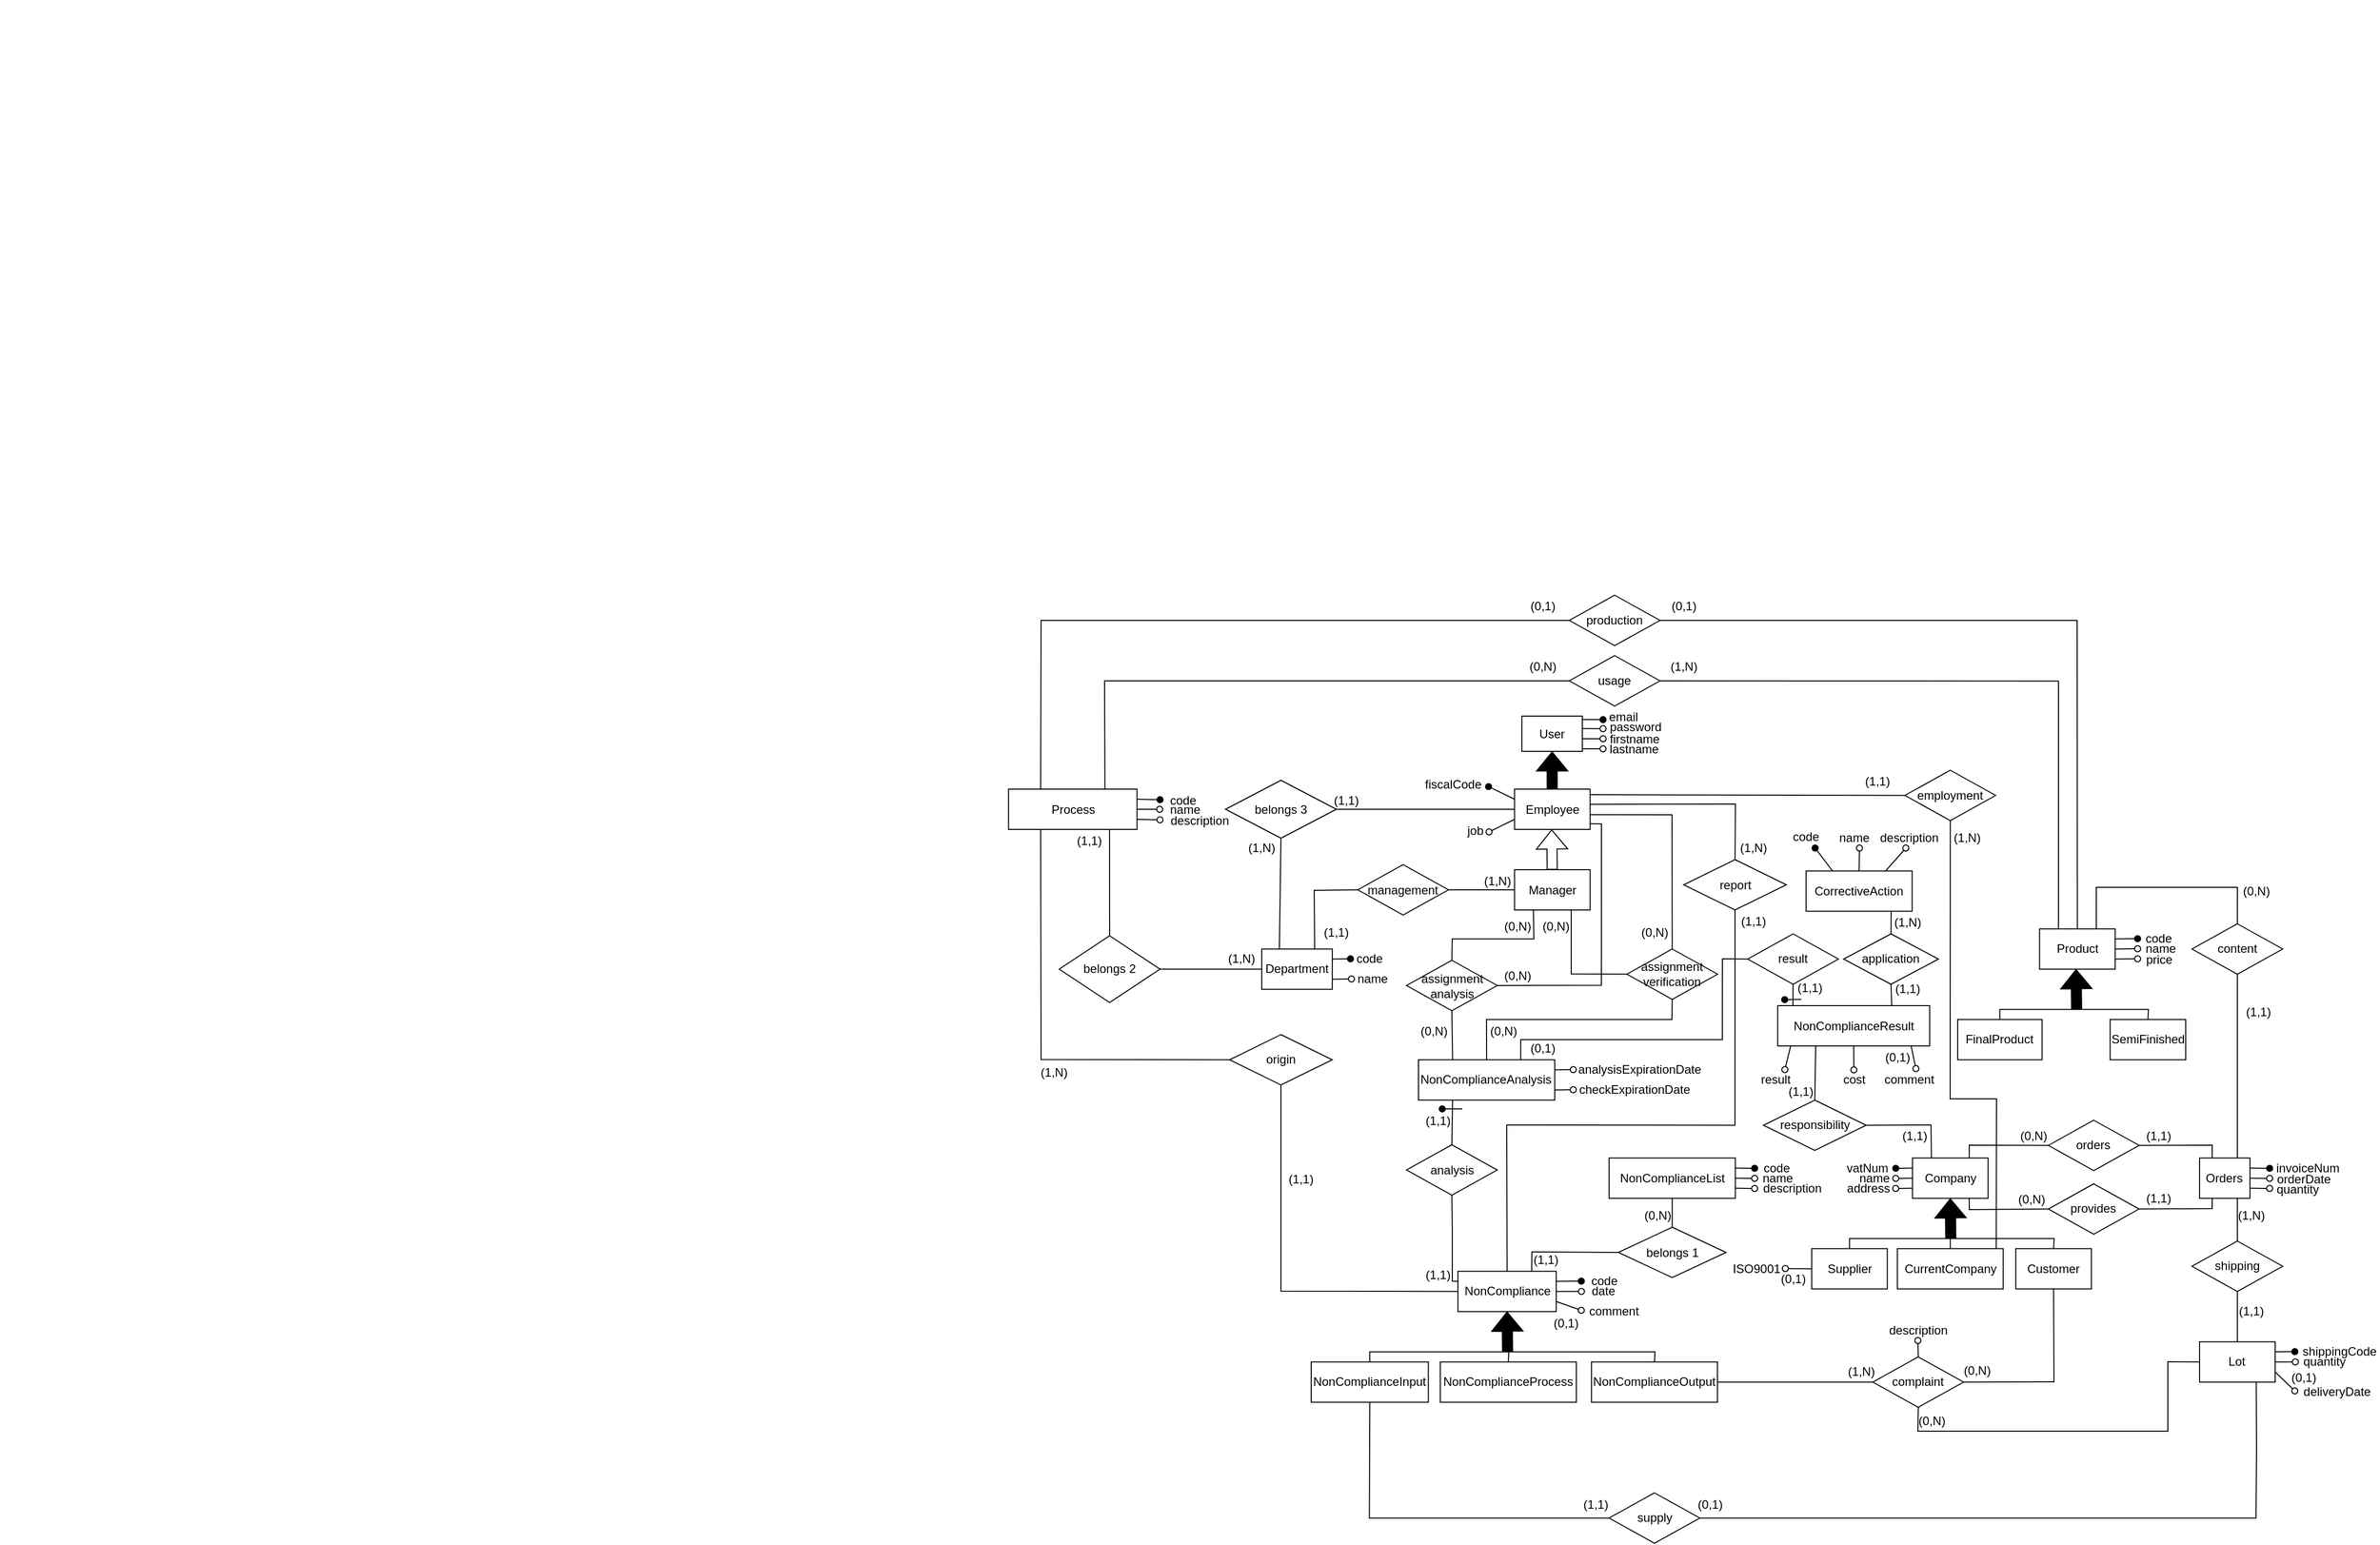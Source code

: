 <mxfile version="16.0.0" type="google"><diagram id="9O6DeoXQknRstkg1DDPm" name="Page-1"><mxGraphModel dx="-286" dy="974" grid="1" gridSize="10" guides="1" tooltips="1" connect="1" arrows="1" fold="1" page="1" pageScale="1" pageWidth="827" pageHeight="1169" math="0" shadow="0"><root><mxCell id="0"/><mxCell id="1" parent="0"/><mxCell id="2P_lDY-oePQvLutXHFxe-42" value="" style="ellipse;whiteSpace=wrap;html=1;aspect=fixed;fillColor=#000000;" parent="1" vertex="1"><mxGeometry y="-480" as="geometry"/></mxCell><mxCell id="AOTGTdj5OwZ-yijl_3eC-1" value="&lt;b style=&quot;font-weight: normal&quot; id=&quot;docs-internal-guid-050da077-7fff-79a8-e625-9afb09410184&quot;&gt;&lt;span style=&quot;font-family: &amp;#34;arial&amp;#34; ; color: rgb(0 , 0 , 0) ; background-color: transparent ; font-weight: 400 ; font-style: normal ; font-variant: normal ; text-decoration: none ; vertical-align: baseline&quot;&gt;&lt;font style=&quot;font-size: 12px&quot;&gt;NonCompliance&lt;/font&gt;&lt;/span&gt;&lt;/b&gt;" style="whiteSpace=wrap;html=1;align=center;" parent="1" vertex="1"><mxGeometry x="1445.62" y="781.25" width="97.5" height="40" as="geometry"/></mxCell><mxCell id="AOTGTdj5OwZ-yijl_3eC-2" value="" style="endArrow=none;html=1;rounded=0;startArrow=oval;startFill=1;entryX=1;entryY=0.25;entryDx=0;entryDy=0;" parent="1" target="AOTGTdj5OwZ-yijl_3eC-1" edge="1"><mxGeometry relative="1" as="geometry"><mxPoint x="1568" y="791" as="sourcePoint"/><mxPoint x="1548.12" y="781.25" as="targetPoint"/></mxGeometry></mxCell><mxCell id="AOTGTdj5OwZ-yijl_3eC-3" value="" style="endArrow=none;html=1;rounded=0;entryX=1;entryY=0.5;entryDx=0;entryDy=0;startArrow=oval;startFill=0;" parent="1" target="AOTGTdj5OwZ-yijl_3eC-1" edge="1"><mxGeometry relative="1" as="geometry"><mxPoint x="1568.12" y="801.25" as="sourcePoint"/><mxPoint x="1523.12" y="901.25" as="targetPoint"/></mxGeometry></mxCell><mxCell id="AOTGTdj5OwZ-yijl_3eC-4" value="" style="endArrow=none;html=1;rounded=0;startArrow=oval;startFill=0;entryX=1;entryY=0.75;entryDx=0;entryDy=0;" parent="1" target="AOTGTdj5OwZ-yijl_3eC-1" edge="1"><mxGeometry relative="1" as="geometry"><mxPoint x="1568" y="820" as="sourcePoint"/><mxPoint x="1418.12" y="816.25" as="targetPoint"/></mxGeometry></mxCell><mxCell id="AOTGTdj5OwZ-yijl_3eC-5" value="code" style="text;html=1;strokeColor=none;fillColor=none;align=center;verticalAlign=middle;whiteSpace=wrap;rounded=0;" parent="1" vertex="1"><mxGeometry x="1572.09" y="785" width="37.5" height="11.25" as="geometry"/></mxCell><mxCell id="AOTGTdj5OwZ-yijl_3eC-6" value="date" style="text;html=1;strokeColor=none;fillColor=none;align=center;verticalAlign=middle;whiteSpace=wrap;rounded=0;" parent="1" vertex="1"><mxGeometry x="1574.59" y="796.25" width="30" height="10" as="geometry"/></mxCell><mxCell id="AOTGTdj5OwZ-yijl_3eC-7" value="&lt;b style=&quot;font-weight: normal&quot; id=&quot;docs-internal-guid-3c1c87dc-7fff-9415-7acb-d6c20f9f3af8&quot;&gt;&lt;span style=&quot;font-family: &amp;#34;arial&amp;#34; ; color: rgb(0 , 0 , 0) ; background-color: transparent ; font-weight: 400 ; font-style: normal ; font-variant: normal ; text-decoration: none ; vertical-align: baseline&quot;&gt;&lt;font style=&quot;font-size: 12px&quot;&gt;NonComplianceInput&lt;/font&gt;&lt;/span&gt;&lt;/b&gt;" style="whiteSpace=wrap;html=1;align=center;" parent="1" vertex="1"><mxGeometry x="1300" y="871.25" width="116.25" height="40" as="geometry"/></mxCell><mxCell id="AOTGTdj5OwZ-yijl_3eC-8" value="" style="shape=flexArrow;endArrow=classic;html=1;rounded=0;entryX=0.5;entryY=1;entryDx=0;entryDy=0;fillColor=#000000;" parent="1" edge="1"><mxGeometry width="50" height="50" relative="1" as="geometry"><mxPoint x="1494.87" y="861.22" as="sourcePoint"/><mxPoint x="1494.37" y="821.22" as="targetPoint"/></mxGeometry></mxCell><mxCell id="AOTGTdj5OwZ-yijl_3eC-9" value="" style="endArrow=none;html=1;rounded=0;exitX=0.5;exitY=0;exitDx=0;exitDy=0;" parent="1" source="AOTGTdj5OwZ-yijl_3eC-7" edge="1"><mxGeometry relative="1" as="geometry"><mxPoint x="1408.12" y="851.25" as="sourcePoint"/><mxPoint x="1491.87" y="861.22" as="targetPoint"/><Array as="points"><mxPoint x="1358.12" y="861.25"/></Array></mxGeometry></mxCell><mxCell id="AOTGTdj5OwZ-yijl_3eC-10" value="" style="endArrow=none;html=1;rounded=0;entryX=0.5;entryY=0;entryDx=0;entryDy=0;" parent="1" target="AOTGTdj5OwZ-yijl_3eC-11" edge="1"><mxGeometry relative="1" as="geometry"><mxPoint x="1491.87" y="861.22" as="sourcePoint"/><mxPoint x="1578.12" y="861.25" as="targetPoint"/><Array as="points"><mxPoint x="1641.12" y="861.25"/></Array></mxGeometry></mxCell><mxCell id="AOTGTdj5OwZ-yijl_3eC-11" value="&lt;span id=&quot;docs-internal-guid-d057f397-7fff-c830-58be-1b33d10441c9&quot;&gt;&lt;span style=&quot;font-family: &amp;#34;arial&amp;#34; ; background-color: transparent ; vertical-align: baseline&quot;&gt;&lt;font style=&quot;font-size: 12px&quot;&gt;NonComplianceOutput&lt;/font&gt;&lt;/span&gt;&lt;/span&gt;" style="whiteSpace=wrap;html=1;align=center;" parent="1" vertex="1"><mxGeometry x="1578.12" y="871.25" width="125" height="40" as="geometry"/></mxCell><mxCell id="AOTGTdj5OwZ-yijl_3eC-12" value="&lt;span id=&quot;docs-internal-guid-d84421e9-7fff-ad92-a278-dc06b32320b1&quot;&gt;&lt;span style=&quot;font-family: &amp;#34;arial&amp;#34; ; background-color: transparent ; vertical-align: baseline&quot;&gt;&lt;font style=&quot;font-size: 12px&quot;&gt;NonComplianceProcess&lt;/font&gt;&lt;/span&gt;&lt;/span&gt;" style="whiteSpace=wrap;html=1;align=center;" parent="1" vertex="1"><mxGeometry x="1428.12" y="871.25" width="135" height="40" as="geometry"/></mxCell><mxCell id="AOTGTdj5OwZ-yijl_3eC-13" value="" style="endArrow=none;html=1;rounded=0;entryX=0.5;entryY=0;entryDx=0;entryDy=0;" parent="1" target="AOTGTdj5OwZ-yijl_3eC-12" edge="1"><mxGeometry relative="1" as="geometry"><mxPoint x="1496.12" y="861.25" as="sourcePoint"/><mxPoint x="1475.62" y="871.25" as="targetPoint"/></mxGeometry></mxCell><mxCell id="AOTGTdj5OwZ-yijl_3eC-14" value="comment" style="text;html=1;strokeColor=none;fillColor=none;align=center;verticalAlign=middle;whiteSpace=wrap;rounded=0;" parent="1" vertex="1"><mxGeometry x="1570.81" y="815.62" width="59.36" height="11.25" as="geometry"/></mxCell><mxCell id="AOTGTdj5OwZ-yijl_3eC-20" value="&lt;b style=&quot;font-weight: normal&quot; id=&quot;docs-internal-guid-2c6a3e0d-7fff-ece4-785a-bbca6c8d3a17&quot;&gt;&lt;span style=&quot;font-family: &amp;#34;arial&amp;#34; ; color: rgb(0 , 0 , 0) ; background-color: transparent ; font-weight: 400 ; font-style: normal ; font-variant: normal ; text-decoration: none ; vertical-align: baseline&quot;&gt;&lt;font style=&quot;font-size: 12px&quot;&gt;Employee&lt;/font&gt;&lt;/span&gt;&lt;/b&gt;" style="whiteSpace=wrap;html=1;align=center;" parent="1" vertex="1"><mxGeometry x="1501.77" y="302.5" width="75" height="40" as="geometry"/></mxCell><mxCell id="AOTGTdj5OwZ-yijl_3eC-21" value="" style="endArrow=none;html=1;rounded=0;startArrow=oval;startFill=1;entryX=0;entryY=0.25;entryDx=0;entryDy=0;" parent="1" target="AOTGTdj5OwZ-yijl_3eC-20" edge="1"><mxGeometry relative="1" as="geometry"><mxPoint x="1476" y="300" as="sourcePoint"/><mxPoint x="1591.77" y="302.5" as="targetPoint"/></mxGeometry></mxCell><mxCell id="AOTGTdj5OwZ-yijl_3eC-23" value="" style="endArrow=none;html=1;rounded=0;startArrow=oval;startFill=0;entryX=0;entryY=0.75;entryDx=0;entryDy=0;" parent="1" target="AOTGTdj5OwZ-yijl_3eC-20" edge="1"><mxGeometry relative="1" as="geometry"><mxPoint x="1476.47" y="345" as="sourcePoint"/><mxPoint x="1461.77" y="337.5" as="targetPoint"/></mxGeometry></mxCell><mxCell id="AOTGTdj5OwZ-yijl_3eC-24" value="fiscalCode" style="text;html=1;strokeColor=none;fillColor=none;align=center;verticalAlign=middle;whiteSpace=wrap;rounded=0;" parent="1" vertex="1"><mxGeometry x="1419.12" y="293.25" width="43.53" height="10" as="geometry"/></mxCell><mxCell id="AOTGTdj5OwZ-yijl_3eC-26" value="job" style="text;html=1;strokeColor=none;fillColor=none;align=center;verticalAlign=middle;whiteSpace=wrap;rounded=0;" parent="1" vertex="1"><mxGeometry x="1450.96" y="340" width="23.66" height="7.5" as="geometry"/></mxCell><mxCell id="AOTGTdj5OwZ-yijl_3eC-27" value="&lt;span id=&quot;docs-internal-guid-28c8efab-7fff-0fd6-43ea-4d1cdc8b2a85&quot;&gt;&lt;span style=&quot;font-family: &amp;#34;arial&amp;#34; ; background-color: transparent ; vertical-align: baseline&quot;&gt;&lt;font style=&quot;font-size: 12px&quot;&gt;Manager&lt;/font&gt;&lt;/span&gt;&lt;/span&gt;" style="whiteSpace=wrap;html=1;align=center;" parent="1" vertex="1"><mxGeometry x="1501.77" y="382.5" width="75" height="40" as="geometry"/></mxCell><mxCell id="AOTGTdj5OwZ-yijl_3eC-28" value="" style="shape=flexArrow;endArrow=classic;html=1;rounded=0;entryX=0.5;entryY=1;entryDx=0;entryDy=0;fillColor=#FFFFFF;" parent="1" edge="1"><mxGeometry width="50" height="50" relative="1" as="geometry"><mxPoint x="1539.18" y="382.5" as="sourcePoint"/><mxPoint x="1538.68" y="342.5" as="targetPoint"/></mxGeometry></mxCell><mxCell id="AOTGTdj5OwZ-yijl_3eC-29" value="&lt;span id=&quot;docs-internal-guid-06822a30-7fff-aadd-4853-1e82e9e80eb7&quot;&gt;&lt;span style=&quot;font-family: &amp;#34;arial&amp;#34; ; background-color: transparent ; vertical-align: baseline&quot;&gt;&lt;font style=&quot;font-size: 12px&quot;&gt;report&lt;/font&gt;&lt;/span&gt;&lt;/span&gt;" style="shape=rhombus;perimeter=rhombusPerimeter;whiteSpace=wrap;html=1;align=center;" parent="1" vertex="1"><mxGeometry x="1669.59" y="372.5" width="101.88" height="50" as="geometry"/></mxCell><mxCell id="AOTGTdj5OwZ-yijl_3eC-42" value="&lt;b style=&quot;font-weight: normal&quot; id=&quot;docs-internal-guid-ef188d6a-7fff-626e-d705-367bd6176b96&quot;&gt;&lt;span style=&quot;font-family: &amp;#34;arial&amp;#34; ; color: rgb(0 , 0 , 0) ; background-color: transparent ; font-weight: 400 ; font-style: normal ; font-variant: normal ; text-decoration: none ; vertical-align: baseline&quot;&gt;&lt;font style=&quot;font-size: 12px&quot;&gt;Process&lt;/font&gt;&lt;/span&gt;&lt;/b&gt;" style="whiteSpace=wrap;html=1;align=center;" parent="1" vertex="1"><mxGeometry x="999.7" y="302.5" width="127.5" height="40" as="geometry"/></mxCell><mxCell id="AOTGTdj5OwZ-yijl_3eC-43" value="" style="endArrow=none;html=1;rounded=0;startArrow=oval;startFill=1;entryX=1;entryY=0.25;entryDx=0;entryDy=0;" parent="1" target="AOTGTdj5OwZ-yijl_3eC-42" edge="1"><mxGeometry relative="1" as="geometry"><mxPoint x="1150" y="313" as="sourcePoint"/><mxPoint x="1129.7" y="305" as="targetPoint"/></mxGeometry></mxCell><mxCell id="AOTGTdj5OwZ-yijl_3eC-44" value="" style="endArrow=none;html=1;rounded=0;entryX=1;entryY=0.5;entryDx=0;entryDy=0;startArrow=oval;startFill=0;" parent="1" target="AOTGTdj5OwZ-yijl_3eC-42" edge="1"><mxGeometry relative="1" as="geometry"><mxPoint x="1149.7" y="322.5" as="sourcePoint"/><mxPoint x="1104.7" y="425" as="targetPoint"/></mxGeometry></mxCell><mxCell id="AOTGTdj5OwZ-yijl_3eC-45" value="" style="endArrow=none;html=1;rounded=0;startArrow=oval;startFill=0;entryX=1;entryY=0.75;entryDx=0;entryDy=0;" parent="1" target="AOTGTdj5OwZ-yijl_3eC-42" edge="1"><mxGeometry relative="1" as="geometry"><mxPoint x="1150" y="333" as="sourcePoint"/><mxPoint x="999.7" y="340" as="targetPoint"/></mxGeometry></mxCell><mxCell id="AOTGTdj5OwZ-yijl_3eC-46" value="code" style="text;html=1;strokeColor=none;fillColor=none;align=center;verticalAlign=middle;whiteSpace=wrap;rounded=0;" parent="1" vertex="1"><mxGeometry x="1157.7" y="310" width="30.3" height="7.5" as="geometry"/></mxCell><mxCell id="AOTGTdj5OwZ-yijl_3eC-47" value="name" style="text;html=1;strokeColor=none;fillColor=none;align=center;verticalAlign=middle;whiteSpace=wrap;rounded=0;" parent="1" vertex="1"><mxGeometry x="1159.7" y="317.5" width="30" height="10" as="geometry"/></mxCell><mxCell id="AOTGTdj5OwZ-yijl_3eC-48" value="description" style="text;html=1;strokeColor=none;fillColor=none;align=center;verticalAlign=middle;whiteSpace=wrap;rounded=0;" parent="1" vertex="1"><mxGeometry x="1159.7" y="327.5" width="59.36" height="12.5" as="geometry"/></mxCell><mxCell id="AOTGTdj5OwZ-yijl_3eC-50" value="&lt;span id=&quot;docs-internal-guid-a519e176-7fff-7d41-700f-ba6ffbbe4839&quot;&gt;&lt;span style=&quot;font-family: &amp;#34;arial&amp;#34; ; background-color: transparent ; vertical-align: baseline&quot;&gt;&lt;font style=&quot;font-size: 12px&quot;&gt;origin&lt;/font&gt;&lt;/span&gt;&lt;/span&gt;" style="shape=rhombus;perimeter=rhombusPerimeter;whiteSpace=wrap;html=1;align=center;" parent="1" vertex="1"><mxGeometry x="1219.06" y="546.25" width="101.88" height="50" as="geometry"/></mxCell><mxCell id="AOTGTdj5OwZ-yijl_3eC-57" value="" style="endArrow=none;html=1;rounded=0;exitX=0.5;exitY=1;exitDx=0;exitDy=0;entryX=0;entryY=0.5;entryDx=0;entryDy=0;" parent="1" source="AOTGTdj5OwZ-yijl_3eC-50" target="AOTGTdj5OwZ-yijl_3eC-1" edge="1"><mxGeometry relative="1" as="geometry"><mxPoint x="1321.88" y="800.75" as="sourcePoint"/><mxPoint x="1364.38" y="800.75" as="targetPoint"/><Array as="points"><mxPoint x="1270" y="801"/></Array></mxGeometry></mxCell><mxCell id="AOTGTdj5OwZ-yijl_3eC-59" value="" style="endArrow=none;html=1;rounded=0;entryX=0;entryY=0.5;entryDx=0;entryDy=0;exitX=0.25;exitY=1;exitDx=0;exitDy=0;" parent="1" source="AOTGTdj5OwZ-yijl_3eC-42" target="AOTGTdj5OwZ-yijl_3eC-50" edge="1"><mxGeometry relative="1" as="geometry"><mxPoint x="1041.47" y="521.25" as="sourcePoint"/><mxPoint x="1228.22" y="661.25" as="targetPoint"/><Array as="points"><mxPoint x="1032" y="571"/></Array></mxGeometry></mxCell><mxCell id="4Kl6vVR20nJHWIKT00Ns-1" value="" style="endArrow=none;html=1;rounded=0;entryX=0;entryY=0.25;entryDx=0;entryDy=0;startArrow=oval;startFill=1;" parent="1" target="4Kl6vVR20nJHWIKT00Ns-7" edge="1"><mxGeometry relative="1" as="geometry"><mxPoint x="1880" y="679" as="sourcePoint"/><mxPoint x="1896.64" y="668.75" as="targetPoint"/></mxGeometry></mxCell><mxCell id="4Kl6vVR20nJHWIKT00Ns-2" value="" style="endArrow=none;html=1;rounded=0;startArrow=oval;startFill=0;entryX=0;entryY=0.75;entryDx=0;entryDy=0;" parent="1" target="4Kl6vVR20nJHWIKT00Ns-7" edge="1"><mxGeometry relative="1" as="geometry"><mxPoint x="1880" y="699" as="sourcePoint"/><mxPoint x="1901.64" y="668.75" as="targetPoint"/></mxGeometry></mxCell><mxCell id="4Kl6vVR20nJHWIKT00Ns-3" value="vatNum" style="text;html=1;strokeColor=none;fillColor=none;align=center;verticalAlign=middle;whiteSpace=wrap;rounded=0;" parent="1" vertex="1"><mxGeometry x="1822.17" y="678.75" width="60" as="geometry"/></mxCell><mxCell id="4Kl6vVR20nJHWIKT00Ns-4" value="address" style="text;html=1;strokeColor=none;fillColor=none;align=center;verticalAlign=middle;whiteSpace=wrap;rounded=0;" parent="1" vertex="1"><mxGeometry x="1828.29" y="693.13" width="50" height="11.25" as="geometry"/></mxCell><mxCell id="4Kl6vVR20nJHWIKT00Ns-5" value="&lt;b style=&quot;font-weight: normal&quot; id=&quot;docs-internal-guid-5afc7497-7fff-384f-f81d-b3b0ca2b4f4b&quot;&gt;&lt;span style=&quot;font-family: &amp;#34;arial&amp;#34; ; color: rgb(0 , 0 , 0) ; background-color: transparent ; font-weight: 400 ; font-style: normal ; font-variant: normal ; text-decoration: none ; vertical-align: baseline&quot;&gt;&lt;font style=&quot;font-size: 12px&quot;&gt;Customer&lt;/font&gt;&lt;/span&gt;&lt;/b&gt;" style="whiteSpace=wrap;html=1;align=center;" parent="1" vertex="1"><mxGeometry x="1999.14" y="758.75" width="75" height="40" as="geometry"/></mxCell><mxCell id="4Kl6vVR20nJHWIKT00Ns-6" value="&lt;span id=&quot;docs-internal-guid-330e248b-7fff-d605-6187-1a90a701d17b&quot;&gt;&lt;span style=&quot;font-family: &amp;#34;arial&amp;#34; ; background-color: transparent ; vertical-align: baseline&quot;&gt;&lt;font style=&quot;font-size: 12px&quot;&gt;Supplier&lt;/font&gt;&lt;/span&gt;&lt;/span&gt;" style="whiteSpace=wrap;html=1;align=center;" parent="1" vertex="1"><mxGeometry x="1796.64" y="758.75" width="75" height="40" as="geometry"/></mxCell><mxCell id="4Kl6vVR20nJHWIKT00Ns-7" value="&lt;span id=&quot;docs-internal-guid-12b923cc-7fff-7091-eb6b-f140b0fb5348&quot;&gt;&lt;span style=&quot;font-family: &amp;#34;arial&amp;#34; ; background-color: transparent ; vertical-align: baseline&quot;&gt;&lt;font style=&quot;font-size: 12px&quot;&gt;Company&lt;/font&gt;&lt;/span&gt;&lt;/span&gt;" style="whiteSpace=wrap;html=1;align=center;" parent="1" vertex="1"><mxGeometry x="1896.64" y="668.75" width="75" height="40" as="geometry"/></mxCell><mxCell id="4Kl6vVR20nJHWIKT00Ns-8" value="" style="shape=flexArrow;endArrow=classic;html=1;rounded=0;entryX=0.5;entryY=1;entryDx=0;entryDy=0;fillColor=#000000;" parent="1" target="4Kl6vVR20nJHWIKT00Ns-7" edge="1"><mxGeometry width="50" height="50" relative="1" as="geometry"><mxPoint x="1934.64" y="748.75" as="sourcePoint"/><mxPoint x="2071.64" y="808.75" as="targetPoint"/></mxGeometry></mxCell><mxCell id="4Kl6vVR20nJHWIKT00Ns-9" value="" style="endArrow=none;html=1;rounded=0;exitX=0.5;exitY=0;exitDx=0;exitDy=0;" parent="1" source="4Kl6vVR20nJHWIKT00Ns-6" edge="1"><mxGeometry relative="1" as="geometry"><mxPoint x="1831.64" y="718.75" as="sourcePoint"/><mxPoint x="1931.64" y="748.75" as="targetPoint"/><Array as="points"><mxPoint x="1834.14" y="748.75"/></Array></mxGeometry></mxCell><mxCell id="4Kl6vVR20nJHWIKT00Ns-10" value="" style="endArrow=none;html=1;rounded=0;entryX=0.5;entryY=0;entryDx=0;entryDy=0;" parent="1" target="4Kl6vVR20nJHWIKT00Ns-5" edge="1"><mxGeometry relative="1" as="geometry"><mxPoint x="1931.64" y="748.75" as="sourcePoint"/><mxPoint x="1991.64" y="718.75" as="targetPoint"/><Array as="points"><mxPoint x="2037.14" y="748.75"/></Array></mxGeometry></mxCell><mxCell id="4Kl6vVR20nJHWIKT00Ns-11" value="" style="endArrow=none;html=1;rounded=0;startArrow=oval;startFill=0;entryX=0;entryY=0.5;entryDx=0;entryDy=0;" parent="1" target="4Kl6vVR20nJHWIKT00Ns-7" edge="1"><mxGeometry relative="1" as="geometry"><mxPoint x="1880" y="689" as="sourcePoint"/><mxPoint x="1931.64" y="598.75" as="targetPoint"/></mxGeometry></mxCell><mxCell id="4Kl6vVR20nJHWIKT00Ns-12" value="name" style="text;html=1;strokeColor=none;fillColor=none;align=center;verticalAlign=middle;whiteSpace=wrap;rounded=0;" parent="1" vertex="1"><mxGeometry x="1842.34" y="683.13" width="33.83" height="11.25" as="geometry"/></mxCell><mxCell id="4Kl6vVR20nJHWIKT00Ns-13" value="" style="endArrow=none;html=1;rounded=0;entryX=0;entryY=0.5;entryDx=0;entryDy=0;startArrow=oval;startFill=0;" parent="1" edge="1"><mxGeometry relative="1" as="geometry"><mxPoint x="1767.14" y="773.75" as="sourcePoint"/><mxPoint x="1766.64" y="773.75" as="targetPoint"/></mxGeometry></mxCell><mxCell id="4Kl6vVR20nJHWIKT00Ns-14" value="ISO9001" style="text;html=1;strokeColor=none;fillColor=none;align=center;verticalAlign=middle;whiteSpace=wrap;rounded=0;" parent="1" vertex="1"><mxGeometry x="1721.94" y="773.75" width="40" height="10" as="geometry"/></mxCell><mxCell id="4Kl6vVR20nJHWIKT00Ns-15" value="(0,1)" style="text;html=1;strokeColor=none;fillColor=none;align=center;verticalAlign=middle;whiteSpace=wrap;rounded=0;" parent="1" vertex="1"><mxGeometry x="1766.64" y="783.75" width="23" height="10" as="geometry"/></mxCell><mxCell id="4Kl6vVR20nJHWIKT00Ns-16" value="&lt;span id=&quot;docs-internal-guid-f9a841c4-7fff-89f1-d844-61202b5fbed4&quot;&gt;&lt;span style=&quot;font-family: &amp;#34;arial&amp;#34; ; background-color: transparent ; vertical-align: baseline&quot;&gt;&lt;font style=&quot;font-size: 12px&quot;&gt;employment&lt;/font&gt;&lt;/span&gt;&lt;/span&gt;" style="shape=rhombus;perimeter=rhombusPerimeter;whiteSpace=wrap;html=1;align=center;" parent="1" vertex="1"><mxGeometry x="1889.14" y="283.75" width="90" height="50" as="geometry"/></mxCell><mxCell id="4Kl6vVR20nJHWIKT00Ns-17" value="" style="endArrow=none;html=1;rounded=0;exitX=0.934;exitY=-0.01;exitDx=0;exitDy=0;entryX=0.5;entryY=1;entryDx=0;entryDy=0;exitPerimeter=0;" parent="1" source="4Kl6vVR20nJHWIKT00Ns-54" target="4Kl6vVR20nJHWIKT00Ns-16" edge="1"><mxGeometry relative="1" as="geometry"><mxPoint x="2150.72" y="771.25" as="sourcePoint"/><mxPoint x="1841.47" y="621.25" as="targetPoint"/><Array as="points"><mxPoint x="1980" y="610"/><mxPoint x="1934" y="610"/></Array></mxGeometry></mxCell><mxCell id="4Kl6vVR20nJHWIKT00Ns-19" value="" style="endArrow=none;html=1;rounded=0;exitX=0;exitY=0.5;exitDx=0;exitDy=0;entryX=1.007;entryY=0.138;entryDx=0;entryDy=0;entryPerimeter=0;" parent="1" source="4Kl6vVR20nJHWIKT00Ns-16" target="AOTGTdj5OwZ-yijl_3eC-20" edge="1"><mxGeometry relative="1" as="geometry"><mxPoint x="1831.47" y="490" as="sourcePoint"/><mxPoint x="1631.47" y="301.25" as="targetPoint"/><Array as="points"/></mxGeometry></mxCell><mxCell id="4Kl6vVR20nJHWIKT00Ns-22" value="&lt;span id=&quot;docs-internal-guid-2355e80e-7fff-8f2a-2b8c-c0497c8b687f&quot;&gt;&lt;span style=&quot;font-family: &amp;#34;arial&amp;#34; ; background-color: transparent ; vertical-align: baseline&quot;&gt;&lt;font style=&quot;font-size: 12px&quot;&gt;Department&lt;/font&gt;&lt;/span&gt;&lt;/span&gt;" style="whiteSpace=wrap;html=1;align=center;" parent="1" vertex="1"><mxGeometry x="1250.94" y="461.26" width="70" height="40" as="geometry"/></mxCell><mxCell id="4Kl6vVR20nJHWIKT00Ns-23" value="" style="endArrow=none;html=1;rounded=0;startArrow=oval;startFill=1;entryX=1;entryY=0.25;entryDx=0;entryDy=0;" parent="1" target="4Kl6vVR20nJHWIKT00Ns-22" edge="1"><mxGeometry relative="1" as="geometry"><mxPoint x="1339" y="471" as="sourcePoint"/><mxPoint x="1329" y="469.25" as="targetPoint"/></mxGeometry></mxCell><mxCell id="4Kl6vVR20nJHWIKT00Ns-24" value="" style="endArrow=none;html=1;rounded=0;startArrow=oval;startFill=0;entryX=1;entryY=0.75;entryDx=0;entryDy=0;" parent="1" target="4Kl6vVR20nJHWIKT00Ns-22" edge="1"><mxGeometry relative="1" as="geometry"><mxPoint x="1340" y="491" as="sourcePoint"/><mxPoint x="1339" y="501.25" as="targetPoint"/></mxGeometry></mxCell><mxCell id="4Kl6vVR20nJHWIKT00Ns-26" value="code" style="text;html=1;strokeColor=none;fillColor=none;align=center;verticalAlign=middle;whiteSpace=wrap;rounded=0;" parent="1" vertex="1"><mxGeometry x="1340.31" y="466.25" width="35.63" height="10" as="geometry"/></mxCell><mxCell id="4Kl6vVR20nJHWIKT00Ns-27" value="name" style="text;html=1;strokeColor=none;fillColor=none;align=center;verticalAlign=middle;whiteSpace=wrap;rounded=0;" parent="1" vertex="1"><mxGeometry x="1340" y="481.25" width="41.94" height="20" as="geometry"/></mxCell><mxCell id="4Kl6vVR20nJHWIKT00Ns-29" value="&lt;font style=&quot;font-size: 12px&quot;&gt;&lt;span id=&quot;docs-internal-guid-6fc943d6-7fff-d0df-b43a-eed9a821e3a3&quot;&gt;&lt;span style=&quot;font-family: &amp;#34;arial&amp;#34; ; background-color: transparent ; vertical-align: baseline&quot;&gt;belongs&lt;/span&gt;&lt;/span&gt;&amp;nbsp;2&lt;/font&gt;" style="shape=rhombus;perimeter=rhombusPerimeter;whiteSpace=wrap;html=1;align=center;" parent="1" vertex="1"><mxGeometry x="1050" y="448.13" width="100" height="66.25" as="geometry"/></mxCell><mxCell id="4Kl6vVR20nJHWIKT00Ns-30" value="" style="endArrow=none;html=1;rounded=0;exitX=0;exitY=0.5;exitDx=0;exitDy=0;entryX=1;entryY=0.5;entryDx=0;entryDy=0;" parent="1" source="4Kl6vVR20nJHWIKT00Ns-22" target="4Kl6vVR20nJHWIKT00Ns-29" edge="1"><mxGeometry relative="1" as="geometry"><mxPoint x="1252.68" y="457.5" as="sourcePoint"/><mxPoint x="1642.68" y="407.5" as="targetPoint"/></mxGeometry></mxCell><mxCell id="4Kl6vVR20nJHWIKT00Ns-32" value="" style="endArrow=none;html=1;rounded=0;exitX=0.5;exitY=0;exitDx=0;exitDy=0;entryX=0.786;entryY=0.996;entryDx=0;entryDy=0;entryPerimeter=0;" parent="1" source="4Kl6vVR20nJHWIKT00Ns-29" target="AOTGTdj5OwZ-yijl_3eC-42" edge="1"><mxGeometry relative="1" as="geometry"><mxPoint x="1432.68" y="462.5" as="sourcePoint"/><mxPoint x="1110" y="370" as="targetPoint"/></mxGeometry></mxCell><mxCell id="4Kl6vVR20nJHWIKT00Ns-40" value="&lt;span id=&quot;docs-internal-guid-dfd9d439-7fff-6fb5-f358-ee7cb47cf50b&quot;&gt;&lt;span style=&quot;font-family: &amp;#34;arial&amp;#34; ; background-color: transparent ; vertical-align: baseline&quot;&gt;&lt;font style=&quot;font-size: 12px&quot;&gt;management&lt;/font&gt;&lt;/span&gt;&lt;/span&gt;" style="shape=rhombus;perimeter=rhombusPerimeter;whiteSpace=wrap;html=1;align=center;" parent="1" vertex="1"><mxGeometry x="1346.25" y="377.5" width="90" height="50" as="geometry"/></mxCell><mxCell id="4Kl6vVR20nJHWIKT00Ns-41" value="" style="endArrow=none;html=1;rounded=0;entryX=0;entryY=0.5;entryDx=0;entryDy=0;exitX=0.75;exitY=0;exitDx=0;exitDy=0;" parent="1" source="4Kl6vVR20nJHWIKT00Ns-22" target="4Kl6vVR20nJHWIKT00Ns-40" edge="1"><mxGeometry relative="1" as="geometry"><mxPoint x="1310" y="440" as="sourcePoint"/><mxPoint x="1605.75" y="337.5" as="targetPoint"/><Array as="points"><mxPoint x="1303" y="403"/></Array></mxGeometry></mxCell><mxCell id="4Kl6vVR20nJHWIKT00Ns-43" value="" style="endArrow=none;html=1;rounded=0;entryX=0;entryY=0.5;entryDx=0;entryDy=0;exitX=1;exitY=0.5;exitDx=0;exitDy=0;" parent="1" source="4Kl6vVR20nJHWIKT00Ns-40" target="AOTGTdj5OwZ-yijl_3eC-27" edge="1"><mxGeometry relative="1" as="geometry"><mxPoint x="1371.47" y="441.25" as="sourcePoint"/><mxPoint x="1586.47" y="455.5" as="targetPoint"/><Array as="points"/></mxGeometry></mxCell><mxCell id="4Kl6vVR20nJHWIKT00Ns-45" value="&lt;font style=&quot;font-size: 12px&quot;&gt;&lt;span id=&quot;docs-internal-guid-6fc943d6-7fff-d0df-b43a-eed9a821e3a3&quot;&gt;&lt;span style=&quot;font-family: &amp;#34;arial&amp;#34; ; background-color: transparent ; vertical-align: baseline&quot;&gt;belongs&lt;/span&gt;&lt;/span&gt;&amp;nbsp;3&lt;/font&gt;" style="shape=rhombus;perimeter=rhombusPerimeter;whiteSpace=wrap;html=1;align=center;" parent="1" vertex="1"><mxGeometry x="1215" y="293.75" width="110" height="57.5" as="geometry"/></mxCell><mxCell id="4Kl6vVR20nJHWIKT00Ns-46" value="" style="endArrow=none;html=1;rounded=0;exitX=0.25;exitY=0;exitDx=0;exitDy=0;entryX=0.5;entryY=1;entryDx=0;entryDy=0;" parent="1" source="4Kl6vVR20nJHWIKT00Ns-22" target="4Kl6vVR20nJHWIKT00Ns-45" edge="1"><mxGeometry relative="1" as="geometry"><mxPoint x="1304.25" y="412.5" as="sourcePoint"/><mxPoint x="1694.25" y="362.5" as="targetPoint"/><Array as="points"/></mxGeometry></mxCell><mxCell id="4Kl6vVR20nJHWIKT00Ns-51" value="" style="endArrow=none;html=1;rounded=0;exitX=0.5;exitY=1;exitDx=0;exitDy=0;entryX=0.5;entryY=0;entryDx=0;entryDy=0;" parent="1" source="AOTGTdj5OwZ-yijl_3eC-29" target="AOTGTdj5OwZ-yijl_3eC-1" edge="1"><mxGeometry relative="1" as="geometry"><mxPoint x="1601.47" y="501.25" as="sourcePoint"/><mxPoint x="1517.34" y="501.25" as="targetPoint"/><Array as="points"><mxPoint x="1720.47" y="636.25"/><mxPoint x="1494" y="636"/></Array></mxGeometry></mxCell><mxCell id="4Kl6vVR20nJHWIKT00Ns-52" value="" style="endArrow=none;html=1;rounded=0;exitX=1.002;exitY=0.378;exitDx=0;exitDy=0;entryX=0.5;entryY=0;entryDx=0;entryDy=0;exitPerimeter=0;" parent="1" source="AOTGTdj5OwZ-yijl_3eC-20" target="AOTGTdj5OwZ-yijl_3eC-29" edge="1"><mxGeometry relative="1" as="geometry"><mxPoint x="1466.08" y="471.25" as="sourcePoint"/><mxPoint x="1466.08" y="546.25" as="targetPoint"/><Array as="points"><mxPoint x="1720.94" y="317.25"/></Array></mxGeometry></mxCell><mxCell id="4Kl6vVR20nJHWIKT00Ns-53" value="" style="endArrow=none;html=1;rounded=0;exitX=0;exitY=0.5;exitDx=0;exitDy=0;entryX=1;entryY=0.5;entryDx=0;entryDy=0;" parent="1" source="AOTGTdj5OwZ-yijl_3eC-20" target="4Kl6vVR20nJHWIKT00Ns-45" edge="1"><mxGeometry relative="1" as="geometry"><mxPoint x="1355.47" y="332.5" as="sourcePoint"/><mxPoint x="1331.47" y="351.25" as="targetPoint"/><Array as="points"/></mxGeometry></mxCell><mxCell id="4Kl6vVR20nJHWIKT00Ns-54" value="&lt;b style=&quot;font-weight: normal&quot; id=&quot;docs-internal-guid-d64638d1-7fff-0dfd-42d3-10575dac5d56&quot;&gt;&lt;span style=&quot;font-family: &amp;#34;arial&amp;#34; ; color: rgb(0 , 0 , 0) ; background-color: transparent ; font-weight: 400 ; font-style: normal ; font-variant: normal ; text-decoration: none ; vertical-align: baseline&quot;&gt;&lt;font style=&quot;font-size: 12px&quot;&gt;CurrentCompany&lt;/font&gt;&lt;/span&gt;&lt;/b&gt;" style="whiteSpace=wrap;html=1;align=center;" parent="1" vertex="1"><mxGeometry x="1881.64" y="758.75" width="105" height="40" as="geometry"/></mxCell><mxCell id="4Kl6vVR20nJHWIKT00Ns-58" value="" style="endArrow=none;html=1;rounded=0;startArrow=oval;startFill=0;entryX=0;entryY=0.5;entryDx=0;entryDy=0;" parent="1" target="4Kl6vVR20nJHWIKT00Ns-6" edge="1"><mxGeometry relative="1" as="geometry"><mxPoint x="1770.47" y="778.5" as="sourcePoint"/><mxPoint x="1779.14" y="763.75" as="targetPoint"/></mxGeometry></mxCell><mxCell id="4Kl6vVR20nJHWIKT00Ns-59" value="" style="endArrow=none;html=1;rounded=0;entryX=0.5;entryY=0;entryDx=0;entryDy=0;" parent="1" target="4Kl6vVR20nJHWIKT00Ns-54" edge="1"><mxGeometry relative="1" as="geometry"><mxPoint x="1934.14" y="743.75" as="sourcePoint"/><mxPoint x="1961.64" y="863.75" as="targetPoint"/></mxGeometry></mxCell><mxCell id="4Kl6vVR20nJHWIKT00Ns-62" value="orderDate" style="text;html=1;strokeColor=none;fillColor=none;align=center;verticalAlign=middle;whiteSpace=wrap;rounded=0;" parent="1" vertex="1"><mxGeometry x="2257.47" y="685.63" width="56.03" height="8.75" as="geometry"/></mxCell><mxCell id="4Kl6vVR20nJHWIKT00Ns-63" value="" style="endArrow=none;html=1;rounded=0;startArrow=oval;startFill=0;entryX=1;entryY=0.5;entryDx=0;entryDy=0;" parent="1" target="4Kl6vVR20nJHWIKT00Ns-66" edge="1"><mxGeometry relative="1" as="geometry"><mxPoint x="2251" y="689" as="sourcePoint"/><mxPoint x="2181.47" y="683.75" as="targetPoint"/></mxGeometry></mxCell><mxCell id="4Kl6vVR20nJHWIKT00Ns-64" value="invoiceNum" style="text;html=1;strokeColor=none;fillColor=none;align=center;verticalAlign=middle;whiteSpace=wrap;rounded=0;" parent="1" vertex="1"><mxGeometry x="2256.47" y="673.13" width="66.03" height="11.25" as="geometry"/></mxCell><mxCell id="4Kl6vVR20nJHWIKT00Ns-65" value="" style="endArrow=none;html=1;rounded=0;startArrow=oval;startFill=1;entryX=1;entryY=0.25;entryDx=0;entryDy=0;" parent="1" target="4Kl6vVR20nJHWIKT00Ns-66" edge="1"><mxGeometry relative="1" as="geometry"><mxPoint x="2251" y="679" as="sourcePoint"/><mxPoint x="2203.97" y="671.25" as="targetPoint"/></mxGeometry></mxCell><mxCell id="4Kl6vVR20nJHWIKT00Ns-66" value="&lt;span id=&quot;docs-internal-guid-37b87ee4-7fff-6403-e3c2-a76cde79699a&quot;&gt;&lt;span style=&quot;font-family: &amp;#34;arial&amp;#34; ; background-color: transparent ; vertical-align: baseline&quot;&gt;&lt;font style=&quot;font-size: 12px&quot;&gt;Orders&lt;/font&gt;&lt;/span&gt;&lt;/span&gt;" style="whiteSpace=wrap;html=1;align=center;" parent="1" vertex="1"><mxGeometry x="2181.47" y="668.75" width="50" height="40" as="geometry"/></mxCell><mxCell id="4Kl6vVR20nJHWIKT00Ns-67" value="&lt;span id=&quot;docs-internal-guid-eed11115-7fff-d1ac-4732-7567b232bff8&quot;&gt;&lt;span style=&quot;font-family: &amp;#34;arial&amp;#34; ; background-color: transparent ; vertical-align: baseline&quot;&gt;&lt;font style=&quot;font-size: 12px&quot;&gt;orders&lt;/font&gt;&lt;/span&gt;&lt;/span&gt;" style="shape=rhombus;perimeter=rhombusPerimeter;whiteSpace=wrap;html=1;align=center;" parent="1" vertex="1"><mxGeometry x="2031.47" y="631.25" width="90" height="50" as="geometry"/></mxCell><mxCell id="4Kl6vVR20nJHWIKT00Ns-68" value="" style="endArrow=none;html=1;rounded=0;exitX=0.25;exitY=0;exitDx=0;exitDy=0;entryX=1;entryY=0.5;entryDx=0;entryDy=0;" parent="1" source="4Kl6vVR20nJHWIKT00Ns-66" target="4Kl6vVR20nJHWIKT00Ns-67" edge="1"><mxGeometry relative="1" as="geometry"><mxPoint x="2041.47" y="696.25" as="sourcePoint"/><mxPoint x="2431.47" y="646.25" as="targetPoint"/><Array as="points"><mxPoint x="2194" y="656"/></Array></mxGeometry></mxCell><mxCell id="4Kl6vVR20nJHWIKT00Ns-69" value="" style="endArrow=none;html=1;rounded=0;exitX=0;exitY=0.5;exitDx=0;exitDy=0;entryX=0.75;entryY=0;entryDx=0;entryDy=0;" parent="1" source="4Kl6vVR20nJHWIKT00Ns-67" target="4Kl6vVR20nJHWIKT00Ns-7" edge="1"><mxGeometry relative="1" as="geometry"><mxPoint x="2221.47" y="701.25" as="sourcePoint"/><mxPoint x="2185.22" y="791.25" as="targetPoint"/><Array as="points"><mxPoint x="1953" y="656"/></Array></mxGeometry></mxCell><mxCell id="4Kl6vVR20nJHWIKT00Ns-70" value="" style="endArrow=none;html=1;rounded=0;entryX=1;entryY=0.5;entryDx=0;entryDy=0;exitX=0.25;exitY=1;exitDx=0;exitDy=0;" parent="1" source="4Kl6vVR20nJHWIKT00Ns-66" target="4Kl6vVR20nJHWIKT00Ns-74" edge="1"><mxGeometry relative="1" as="geometry"><mxPoint x="2190" y="726" as="sourcePoint"/><mxPoint x="2241.47" y="751.25" as="targetPoint"/><Array as="points"><mxPoint x="2194" y="719"/></Array></mxGeometry></mxCell><mxCell id="4Kl6vVR20nJHWIKT00Ns-71" value="" style="endArrow=none;html=1;rounded=0;exitX=0;exitY=0.5;exitDx=0;exitDy=0;entryX=0.75;entryY=1;entryDx=0;entryDy=0;" parent="1" source="4Kl6vVR20nJHWIKT00Ns-74" target="4Kl6vVR20nJHWIKT00Ns-7" edge="1"><mxGeometry relative="1" as="geometry"><mxPoint x="2281.47" y="771.25" as="sourcePoint"/><mxPoint x="2222.72" y="791.25" as="targetPoint"/><Array as="points"><mxPoint x="1953" y="720"/></Array></mxGeometry></mxCell><mxCell id="4Kl6vVR20nJHWIKT00Ns-72" value="quantity" style="text;html=1;strokeColor=none;fillColor=none;align=center;verticalAlign=middle;whiteSpace=wrap;rounded=0;" parent="1" vertex="1"><mxGeometry x="2255.47" y="694.38" width="47.5" height="11.25" as="geometry"/></mxCell><mxCell id="4Kl6vVR20nJHWIKT00Ns-73" value="" style="endArrow=none;html=1;rounded=0;startArrow=oval;startFill=0;entryX=1;entryY=0.75;entryDx=0;entryDy=0;" parent="1" target="4Kl6vVR20nJHWIKT00Ns-66" edge="1"><mxGeometry relative="1" as="geometry"><mxPoint x="2251" y="699" as="sourcePoint"/><mxPoint x="2243.97" y="691.25" as="targetPoint"/></mxGeometry></mxCell><mxCell id="4Kl6vVR20nJHWIKT00Ns-74" value="&lt;span id=&quot;docs-internal-guid-daf24696-7fff-8299-36bd-6b75dbe9ee91&quot;&gt;&lt;span style=&quot;font-family: &amp;#34;arial&amp;#34; ; background-color: transparent ; vertical-align: baseline&quot;&gt;&lt;font style=&quot;font-size: 12px&quot;&gt;provides&lt;/font&gt;&lt;/span&gt;&lt;/span&gt;" style="shape=rhombus;perimeter=rhombusPerimeter;whiteSpace=wrap;html=1;align=center;" parent="1" vertex="1"><mxGeometry x="2031.47" y="694.38" width="90" height="50" as="geometry"/></mxCell><mxCell id="4Kl6vVR20nJHWIKT00Ns-77" value="&lt;span id=&quot;docs-internal-guid-54fc69b9-7fff-9813-bc86-2227ccdfb043&quot;&gt;&lt;span style=&quot;font-family: &amp;#34;arial&amp;#34; ; background-color: transparent ; vertical-align: baseline&quot;&gt;&lt;font style=&quot;font-size: 12px&quot;&gt;shipping&lt;/font&gt;&lt;/span&gt;&lt;/span&gt;" style="shape=rhombus;perimeter=rhombusPerimeter;whiteSpace=wrap;html=1;align=center;" parent="1" vertex="1"><mxGeometry x="2173.97" y="751.25" width="90" height="50" as="geometry"/></mxCell><mxCell id="4Kl6vVR20nJHWIKT00Ns-78" value="" style="endArrow=none;html=1;rounded=0;exitX=0.5;exitY=1;exitDx=0;exitDy=0;entryX=0.5;entryY=0;entryDx=0;entryDy=0;" parent="1" source="4Kl6vVR20nJHWIKT00Ns-77" target="4Kl6vVR20nJHWIKT00Ns-82" edge="1"><mxGeometry relative="1" as="geometry"><mxPoint x="2581.47" y="616.25" as="sourcePoint"/><mxPoint x="2571.47" y="611.25" as="targetPoint"/></mxGeometry></mxCell><mxCell id="4Kl6vVR20nJHWIKT00Ns-82" value="&lt;b style=&quot;font-weight: normal&quot; id=&quot;docs-internal-guid-9c2184e9-7fff-a017-bf87-78387fa3243d&quot;&gt;&lt;span style=&quot;font-family: &amp;#34;arial&amp;#34; ; color: rgb(0 , 0 , 0) ; background-color: transparent ; font-weight: 400 ; font-style: normal ; font-variant: normal ; text-decoration: none ; vertical-align: baseline&quot;&gt;&lt;font style=&quot;font-size: 12px&quot;&gt;Lot&lt;/font&gt;&lt;/span&gt;&lt;/b&gt;" style="whiteSpace=wrap;html=1;align=center;" parent="1" vertex="1"><mxGeometry x="2181.47" y="851.25" width="75" height="40" as="geometry"/></mxCell><mxCell id="4Kl6vVR20nJHWIKT00Ns-84" value="(0,1)" style="text;html=1;strokeColor=none;fillColor=none;align=center;verticalAlign=middle;whiteSpace=wrap;rounded=0;" parent="1" vertex="1"><mxGeometry x="2281.47" y="881.25" width="7.8" height="11.25" as="geometry"/></mxCell><mxCell id="4Kl6vVR20nJHWIKT00Ns-87" value="" style="endArrow=none;html=1;rounded=0;entryX=0.5;entryY=0;entryDx=0;entryDy=0;exitX=0.75;exitY=1;exitDx=0;exitDy=0;" parent="1" source="4Kl6vVR20nJHWIKT00Ns-66" target="4Kl6vVR20nJHWIKT00Ns-77" edge="1"><mxGeometry relative="1" as="geometry"><mxPoint x="2230" y="730" as="sourcePoint"/><mxPoint x="2413.97" y="811.25" as="targetPoint"/></mxGeometry></mxCell><mxCell id="4Kl6vVR20nJHWIKT00Ns-95" value="&lt;span id=&quot;docs-internal-guid-f9de20dc-7fff-d120-4a52-0f865b1f1821&quot;&gt;&lt;span style=&quot;font-family: &amp;#34;arial&amp;#34; ; background-color: transparent ; vertical-align: baseline&quot;&gt;&lt;font style=&quot;font-size: 12px&quot;&gt;supply&lt;/font&gt;&lt;/span&gt;&lt;/span&gt;" style="shape=rhombus;perimeter=rhombusPerimeter;whiteSpace=wrap;html=1;align=center;" parent="1" vertex="1"><mxGeometry x="1595.62" y="1001.25" width="90" height="50" as="geometry"/></mxCell><mxCell id="4Kl6vVR20nJHWIKT00Ns-96" value="" style="endArrow=none;html=1;rounded=0;exitX=0.5;exitY=1;exitDx=0;exitDy=0;entryX=0;entryY=0.5;entryDx=0;entryDy=0;" parent="1" source="AOTGTdj5OwZ-yijl_3eC-7" target="4Kl6vVR20nJHWIKT00Ns-95" edge="1"><mxGeometry relative="1" as="geometry"><mxPoint x="1685.75" y="1106.25" as="sourcePoint"/><mxPoint x="2075.75" y="1056.25" as="targetPoint"/><Array as="points"><mxPoint x="1357.75" y="1026.25"/></Array></mxGeometry></mxCell><mxCell id="4Kl6vVR20nJHWIKT00Ns-98" value="" style="endArrow=none;html=1;rounded=0;exitX=1;exitY=0.5;exitDx=0;exitDy=0;entryX=0.75;entryY=1;entryDx=0;entryDy=0;" parent="1" source="4Kl6vVR20nJHWIKT00Ns-95" target="4Kl6vVR20nJHWIKT00Ns-82" edge="1"><mxGeometry relative="1" as="geometry"><mxPoint x="1871.47" y="1001.25" as="sourcePoint"/><mxPoint x="1863.97" y="996.25" as="targetPoint"/><Array as="points"><mxPoint x="2237.47" y="1026.25"/><mxPoint x="2238" y="960"/></Array></mxGeometry></mxCell><mxCell id="4Kl6vVR20nJHWIKT00Ns-100" value="&lt;span id=&quot;docs-internal-guid-1f3fb9b4-7fff-d3fa-bdb5-5382788a3fcf&quot;&gt;&lt;span style=&quot;font-family: &amp;#34;arial&amp;#34; ; background-color: transparent ; vertical-align: baseline&quot;&gt;&lt;font style=&quot;font-size: 12px&quot;&gt;Product&lt;/font&gt;&lt;/span&gt;&lt;/span&gt;" style="whiteSpace=wrap;html=1;align=center;" parent="1" vertex="1"><mxGeometry x="2022.72" y="441.25" width="75" height="40" as="geometry"/></mxCell><mxCell id="4Kl6vVR20nJHWIKT00Ns-101" value="" style="endArrow=none;html=1;rounded=0;startArrow=oval;startFill=1;entryX=1;entryY=0.25;entryDx=0;entryDy=0;" parent="1" target="4Kl6vVR20nJHWIKT00Ns-100" edge="1"><mxGeometry relative="1" as="geometry"><mxPoint x="2120" y="451" as="sourcePoint"/><mxPoint x="2112.72" y="441.25" as="targetPoint"/></mxGeometry></mxCell><mxCell id="4Kl6vVR20nJHWIKT00Ns-102" value="" style="endArrow=none;html=1;rounded=0;entryX=1;entryY=0.5;entryDx=0;entryDy=0;startArrow=oval;startFill=0;" parent="1" target="4Kl6vVR20nJHWIKT00Ns-100" edge="1"><mxGeometry relative="1" as="geometry"><mxPoint x="2120" y="461" as="sourcePoint"/><mxPoint x="2087.72" y="561.25" as="targetPoint"/></mxGeometry></mxCell><mxCell id="4Kl6vVR20nJHWIKT00Ns-103" value="" style="endArrow=none;html=1;rounded=0;startArrow=oval;startFill=0;entryX=1;entryY=0.75;entryDx=0;entryDy=0;" parent="1" target="4Kl6vVR20nJHWIKT00Ns-100" edge="1"><mxGeometry relative="1" as="geometry"><mxPoint x="2120" y="471" as="sourcePoint"/><mxPoint x="1982.72" y="476.25" as="targetPoint"/></mxGeometry></mxCell><mxCell id="4Kl6vVR20nJHWIKT00Ns-104" value="code" style="text;html=1;strokeColor=none;fillColor=none;align=center;verticalAlign=middle;whiteSpace=wrap;rounded=0;" parent="1" vertex="1"><mxGeometry x="2121.72" y="446.25" width="37.5" height="10" as="geometry"/></mxCell><mxCell id="4Kl6vVR20nJHWIKT00Ns-105" value="name" style="text;html=1;strokeColor=none;fillColor=none;align=center;verticalAlign=middle;whiteSpace=wrap;rounded=0;" parent="1" vertex="1"><mxGeometry x="2127.72" y="456.25" width="30" height="10" as="geometry"/></mxCell><mxCell id="4Kl6vVR20nJHWIKT00Ns-106" value="price" style="text;html=1;strokeColor=none;fillColor=none;align=center;verticalAlign=middle;whiteSpace=wrap;rounded=0;" parent="1" vertex="1"><mxGeometry x="2122.72" y="471.25" width="37.28" as="geometry"/></mxCell><mxCell id="4Kl6vVR20nJHWIKT00Ns-109" value="&lt;span id=&quot;docs-internal-guid-1d5cea55-7fff-18c3-3d83-7be8adaf48c6&quot;&gt;&lt;span style=&quot;font-family: &amp;#34;arial&amp;#34; ; background-color: transparent ; vertical-align: baseline&quot;&gt;&lt;font style=&quot;font-size: 12px&quot;&gt;FinalProduct&lt;/font&gt;&lt;/span&gt;&lt;/span&gt;" style="whiteSpace=wrap;html=1;align=center;" parent="1" vertex="1"><mxGeometry x="1941.47" y="531.25" width="83.75" height="40" as="geometry"/></mxCell><mxCell id="4Kl6vVR20nJHWIKT00Ns-110" value="" style="shape=flexArrow;endArrow=classic;html=1;rounded=0;entryX=0.5;entryY=1;entryDx=0;entryDy=0;fillColor=#000000;" parent="1" edge="1"><mxGeometry width="50" height="50" relative="1" as="geometry"><mxPoint x="2059.47" y="521.22" as="sourcePoint"/><mxPoint x="2058.97" y="481.22" as="targetPoint"/></mxGeometry></mxCell><mxCell id="4Kl6vVR20nJHWIKT00Ns-111" value="" style="endArrow=none;html=1;rounded=0;exitX=0.5;exitY=0;exitDx=0;exitDy=0;" parent="1" source="4Kl6vVR20nJHWIKT00Ns-109" edge="1"><mxGeometry relative="1" as="geometry"><mxPoint x="1972.72" y="511.25" as="sourcePoint"/><mxPoint x="2056.47" y="521.22" as="targetPoint"/><Array as="points"><mxPoint x="1983.22" y="521.22"/></Array></mxGeometry></mxCell><mxCell id="4Kl6vVR20nJHWIKT00Ns-112" value="" style="endArrow=none;html=1;rounded=0;entryX=0.5;entryY=0;entryDx=0;entryDy=0;" parent="1" target="4Kl6vVR20nJHWIKT00Ns-113" edge="1"><mxGeometry relative="1" as="geometry"><mxPoint x="2056.47" y="521.22" as="sourcePoint"/><mxPoint x="2142.72" y="521.25" as="targetPoint"/><Array as="points"><mxPoint x="2130.72" y="521.25"/></Array></mxGeometry></mxCell><mxCell id="4Kl6vVR20nJHWIKT00Ns-113" value="&lt;b style=&quot;font-weight: normal&quot; id=&quot;docs-internal-guid-0341e4be-7fff-4114-42ef-0402f924c6a1&quot;&gt;&lt;span style=&quot;font-family: &amp;#34;arial&amp;#34; ; color: rgb(0 , 0 , 0) ; background-color: transparent ; font-weight: 400 ; font-style: normal ; font-variant: normal ; text-decoration: none ; vertical-align: baseline&quot;&gt;&lt;font style=&quot;font-size: 12px&quot;&gt;SemiFinished&lt;/font&gt;&lt;/span&gt;&lt;/b&gt;" style="whiteSpace=wrap;html=1;align=center;" parent="1" vertex="1"><mxGeometry x="2092.72" y="531.25" width="75" height="40" as="geometry"/></mxCell><mxCell id="4Kl6vVR20nJHWIKT00Ns-114" value="&lt;span id=&quot;docs-internal-guid-fb008cb3-7fff-0a54-35b6-4481b7d2274d&quot;&gt;&lt;span style=&quot;font-family: &amp;#34;arial&amp;#34; ; background-color: transparent ; vertical-align: baseline&quot;&gt;&lt;font style=&quot;font-size: 12px&quot;&gt;usage&lt;/font&gt;&lt;/span&gt;&lt;/span&gt;" style="shape=rhombus;perimeter=rhombusPerimeter;whiteSpace=wrap;html=1;align=center;" parent="1" vertex="1"><mxGeometry x="1556.12" y="170.0" width="90" height="50" as="geometry"/></mxCell><mxCell id="4Kl6vVR20nJHWIKT00Ns-116" value="&lt;span id=&quot;docs-internal-guid-903ea38f-7fff-22da-1a34-a884edb87cc5&quot;&gt;&lt;span style=&quot;font-family: &amp;#34;arial&amp;#34; ; background-color: transparent ; vertical-align: baseline&quot;&gt;&lt;font style=&quot;font-size: 12px&quot;&gt;production&lt;/font&gt;&lt;/span&gt;&lt;/span&gt;" style="shape=rhombus;perimeter=rhombusPerimeter;whiteSpace=wrap;html=1;align=center;" parent="1" vertex="1"><mxGeometry x="1556.12" y="110.0" width="90" height="50" as="geometry"/></mxCell><mxCell id="4Kl6vVR20nJHWIKT00Ns-118" value="" style="endArrow=none;html=1;rounded=0;exitX=0;exitY=0.5;exitDx=0;exitDy=0;entryX=0.25;entryY=0;entryDx=0;entryDy=0;" parent="1" source="4Kl6vVR20nJHWIKT00Ns-116" target="AOTGTdj5OwZ-yijl_3eC-42" edge="1"><mxGeometry relative="1" as="geometry"><mxPoint x="1220" y="212.5" as="sourcePoint"/><mxPoint x="1131.37" y="212.5" as="targetPoint"/><Array as="points"><mxPoint x="1032" y="135"/></Array></mxGeometry></mxCell><mxCell id="4Kl6vVR20nJHWIKT00Ns-119" value="" style="endArrow=none;html=1;rounded=0;exitX=0;exitY=0.5;exitDx=0;exitDy=0;entryX=0.75;entryY=0;entryDx=0;entryDy=0;" parent="1" source="4Kl6vVR20nJHWIKT00Ns-114" target="AOTGTdj5OwZ-yijl_3eC-42" edge="1"><mxGeometry relative="1" as="geometry"><mxPoint x="1330" y="242.5" as="sourcePoint"/><mxPoint x="1241.37" y="242.5" as="targetPoint"/><Array as="points"><mxPoint x="1095" y="195"/></Array></mxGeometry></mxCell><mxCell id="4Kl6vVR20nJHWIKT00Ns-120" value="" style="endArrow=none;html=1;rounded=0;exitX=0.5;exitY=0;exitDx=0;exitDy=0;entryX=1;entryY=0.5;entryDx=0;entryDy=0;" parent="1" source="4Kl6vVR20nJHWIKT00Ns-100" target="4Kl6vVR20nJHWIKT00Ns-116" edge="1"><mxGeometry relative="1" as="geometry"><mxPoint x="1821.47" y="311.25" as="sourcePoint"/><mxPoint x="1732.84" y="311.25" as="targetPoint"/><Array as="points"><mxPoint x="2060" y="135"/></Array></mxGeometry></mxCell><mxCell id="4Kl6vVR20nJHWIKT00Ns-121" value="" style="endArrow=none;html=1;rounded=0;exitX=0.25;exitY=0;exitDx=0;exitDy=0;entryX=1;entryY=0.5;entryDx=0;entryDy=0;" parent="1" source="4Kl6vVR20nJHWIKT00Ns-100" target="4Kl6vVR20nJHWIKT00Ns-114" edge="1"><mxGeometry relative="1" as="geometry"><mxPoint x="1821.47" y="371.25" as="sourcePoint"/><mxPoint x="1732.84" y="371.25" as="targetPoint"/><Array as="points"><mxPoint x="2041.47" y="195.25"/></Array></mxGeometry></mxCell><mxCell id="4Kl6vVR20nJHWIKT00Ns-123" value="&lt;b style=&quot;font-weight: normal&quot; id=&quot;docs-internal-guid-039cc54f-7fff-d1b7-7be7-ff2c77d71577&quot;&gt;&lt;span style=&quot;font-family: &amp;#34;arial&amp;#34; ; color: rgb(0 , 0 , 0) ; background-color: transparent ; font-weight: 400 ; font-style: normal ; font-variant: normal ; text-decoration: none ; vertical-align: baseline&quot;&gt;&lt;font style=&quot;font-size: 12px&quot;&gt;content&lt;/font&gt;&lt;/span&gt;&lt;/b&gt;" style="shape=rhombus;perimeter=rhombusPerimeter;whiteSpace=wrap;html=1;align=center;" parent="1" vertex="1"><mxGeometry x="2173.97" y="436.25" width="90" height="50" as="geometry"/></mxCell><mxCell id="4Kl6vVR20nJHWIKT00Ns-124" value="" style="endArrow=none;html=1;rounded=0;exitX=0.5;exitY=0;exitDx=0;exitDy=0;entryX=0.75;entryY=0;entryDx=0;entryDy=0;" parent="1" source="4Kl6vVR20nJHWIKT00Ns-123" target="4Kl6vVR20nJHWIKT00Ns-100" edge="1"><mxGeometry relative="1" as="geometry"><mxPoint x="2301.47" y="421.25" as="sourcePoint"/><mxPoint x="2212.84" y="421.25" as="targetPoint"/><Array as="points"><mxPoint x="2219" y="400"/><mxPoint x="2079" y="400"/></Array></mxGeometry></mxCell><mxCell id="4Kl6vVR20nJHWIKT00Ns-125" value="" style="endArrow=none;html=1;rounded=0;exitX=0.5;exitY=1;exitDx=0;exitDy=0;entryX=0.75;entryY=0;entryDx=0;entryDy=0;" parent="1" source="4Kl6vVR20nJHWIKT00Ns-123" target="4Kl6vVR20nJHWIKT00Ns-66" edge="1"><mxGeometry relative="1" as="geometry"><mxPoint x="2281.47" y="581.25" as="sourcePoint"/><mxPoint x="2192.84" y="581.25" as="targetPoint"/><Array as="points"/></mxGeometry></mxCell><mxCell id="4Kl6vVR20nJHWIKT00Ns-126" value="&lt;span id=&quot;docs-internal-guid-c0eccb17-7fff-b379-6bda-5381aef5f014&quot;&gt;&lt;span style=&quot;font-family: &amp;#34;arial&amp;#34; ; background-color: transparent ; vertical-align: baseline&quot;&gt;&lt;font style=&quot;font-size: 12px&quot;&gt;User&lt;/font&gt;&lt;/span&gt;&lt;/span&gt;" style="whiteSpace=wrap;html=1;align=center;" parent="1" vertex="1"><mxGeometry x="1509.05" y="230" width="60" height="35" as="geometry"/></mxCell><mxCell id="4Kl6vVR20nJHWIKT00Ns-127" value="" style="shape=flexArrow;endArrow=classic;html=1;rounded=0;entryX=0.5;entryY=1;entryDx=0;entryDy=0;fillColor=#000000;" parent="1" target="4Kl6vVR20nJHWIKT00Ns-126" edge="1"><mxGeometry width="50" height="50" relative="1" as="geometry"><mxPoint x="1539.15" y="302.5" as="sourcePoint"/><mxPoint x="1538.65" y="262.5" as="targetPoint"/></mxGeometry></mxCell><mxCell id="4Kl6vVR20nJHWIKT00Ns-129" value="" style="endArrow=none;html=1;rounded=0;startArrow=oval;startFill=1;entryX=0.996;entryY=0.095;entryDx=0;entryDy=0;entryPerimeter=0;" parent="1" target="4Kl6vVR20nJHWIKT00Ns-126" edge="1"><mxGeometry relative="1" as="geometry"><mxPoint x="1589.59" y="233.5" as="sourcePoint"/><mxPoint x="1588.56" y="217.5" as="targetPoint"/></mxGeometry></mxCell><mxCell id="4Kl6vVR20nJHWIKT00Ns-130" value="email" style="text;html=1;strokeColor=none;fillColor=none;align=center;verticalAlign=middle;whiteSpace=wrap;rounded=0;" parent="1" vertex="1"><mxGeometry x="1597.36" y="230" width="26.12" height="2.5" as="geometry"/></mxCell><mxCell id="4Kl6vVR20nJHWIKT00Ns-131" value="" style="endArrow=none;html=1;rounded=0;startArrow=oval;startFill=0;entryX=0.996;entryY=0.643;entryDx=0;entryDy=0;entryPerimeter=0;" parent="1" target="4Kl6vVR20nJHWIKT00Ns-126" edge="1"><mxGeometry relative="1" as="geometry"><mxPoint x="1589.59" y="252.5" as="sourcePoint"/><mxPoint x="1589.59" y="240.5" as="targetPoint"/></mxGeometry></mxCell><mxCell id="4Kl6vVR20nJHWIKT00Ns-132" value="" style="endArrow=none;html=1;rounded=0;startArrow=oval;startFill=0;entryX=0.999;entryY=0.355;entryDx=0;entryDy=0;entryPerimeter=0;" parent="1" target="4Kl6vVR20nJHWIKT00Ns-126" edge="1"><mxGeometry relative="1" as="geometry"><mxPoint x="1589.59" y="242.5" as="sourcePoint"/><mxPoint x="1589.59" y="231.5" as="targetPoint"/></mxGeometry></mxCell><mxCell id="4Kl6vVR20nJHWIKT00Ns-134" value="password" style="text;html=1;strokeColor=none;fillColor=none;align=center;verticalAlign=middle;whiteSpace=wrap;rounded=0;" parent="1" vertex="1"><mxGeometry x="1595.62" y="230" width="52.23" height="22.5" as="geometry"/></mxCell><mxCell id="4Kl6vVR20nJHWIKT00Ns-135" value="" style="endArrow=none;html=1;rounded=0;startArrow=oval;startFill=0;entryX=0.996;entryY=0.93;entryDx=0;entryDy=0;entryPerimeter=0;" parent="1" target="4Kl6vVR20nJHWIKT00Ns-126" edge="1"><mxGeometry relative="1" as="geometry"><mxPoint x="1589.59" y="262.5" as="sourcePoint"/><mxPoint x="1575.06" y="257.5" as="targetPoint"/></mxGeometry></mxCell><mxCell id="4Kl6vVR20nJHWIKT00Ns-136" value="firstname" style="text;html=1;strokeColor=none;fillColor=none;align=center;verticalAlign=middle;whiteSpace=wrap;rounded=0;" parent="1" vertex="1"><mxGeometry x="1606.36" y="252.5" width="30" as="geometry"/></mxCell><mxCell id="4Kl6vVR20nJHWIKT00Ns-137" value="lastname" style="text;html=1;strokeColor=none;fillColor=none;align=center;verticalAlign=middle;whiteSpace=wrap;rounded=0;" parent="1" vertex="1"><mxGeometry x="1597.36" y="260" width="46.5" height="5" as="geometry"/></mxCell><mxCell id="4Kl6vVR20nJHWIKT00Ns-148" value="&lt;span id=&quot;docs-internal-guid-48e82478-7fff-e464-7c23-cd639aa66ec4&quot;&gt;&lt;span style=&quot;font-family: &amp;#34;arial&amp;#34; ; background-color: transparent ; vertical-align: baseline&quot;&gt;&lt;font style=&quot;font-size: 12px&quot;&gt;NonComplianceAnalysis&lt;/font&gt;&lt;/span&gt;&lt;/span&gt;" style="whiteSpace=wrap;html=1;align=center;" parent="1" vertex="1"><mxGeometry x="1406.47" y="571.25" width="135.21" height="40" as="geometry"/></mxCell><mxCell id="4Kl6vVR20nJHWIKT00Ns-150" value="" style="endArrow=none;html=1;rounded=0;entryX=1;entryY=0.25;entryDx=0;entryDy=0;startArrow=oval;startFill=0;" parent="1" target="4Kl6vVR20nJHWIKT00Ns-148" edge="1"><mxGeometry relative="1" as="geometry"><mxPoint x="1560" y="581" as="sourcePoint"/><mxPoint x="1572.304" y="693.75" as="targetPoint"/></mxGeometry></mxCell><mxCell id="4Kl6vVR20nJHWIKT00Ns-151" value="" style="endArrow=none;html=1;rounded=0;startArrow=oval;startFill=0;entryX=1;entryY=0.75;entryDx=0;entryDy=0;" parent="1" target="4Kl6vVR20nJHWIKT00Ns-148" edge="1"><mxGeometry relative="1" as="geometry"><mxPoint x="1560" y="601" as="sourcePoint"/><mxPoint x="1467.304" y="608.75" as="targetPoint"/></mxGeometry></mxCell><mxCell id="4Kl6vVR20nJHWIKT00Ns-153" value="analysisExpirationDate" style="text;html=1;strokeColor=none;fillColor=none;align=center;verticalAlign=middle;whiteSpace=wrap;rounded=0;" parent="1" vertex="1"><mxGeometry x="1570.81" y="571.25" width="109.59" height="20" as="geometry"/></mxCell><mxCell id="4Kl6vVR20nJHWIKT00Ns-154" value="checkExpirationDate" style="text;html=1;strokeColor=none;fillColor=none;align=center;verticalAlign=middle;whiteSpace=wrap;rounded=0;" parent="1" vertex="1"><mxGeometry x="1561.12" y="591.25" width="119.59" height="20" as="geometry"/></mxCell><mxCell id="4Kl6vVR20nJHWIKT00Ns-159" value="&lt;span id=&quot;docs-internal-guid-c88768fd-7fff-012d-3762-c56f20685c2d&quot;&gt;&lt;span style=&quot;font-family: &amp;#34;arial&amp;#34; ; background-color: transparent ; vertical-align: baseline&quot;&gt;assignment&lt;br&gt;analysis&lt;/span&gt;&lt;/span&gt;" style="shape=rhombus;perimeter=rhombusPerimeter;whiteSpace=wrap;html=1;align=center;" parent="1" vertex="1"><mxGeometry x="1394.59" y="472.5" width="90" height="50" as="geometry"/></mxCell><mxCell id="4Kl6vVR20nJHWIKT00Ns-164" value="&lt;span id=&quot;docs-internal-guid-e0ce767b-7fff-34f9-c81d-7f9783c84213&quot;&gt;&lt;span style=&quot;font-family: &amp;#34;arial&amp;#34; ; background-color: transparent ; vertical-align: baseline&quot;&gt;&lt;font style=&quot;font-size: 12px&quot;&gt;CorrectiveAction&lt;/font&gt;&lt;/span&gt;&lt;/span&gt;" style="whiteSpace=wrap;html=1;align=center;" parent="1" vertex="1"><mxGeometry x="1791.06" y="383.75" width="105.21" height="40" as="geometry"/></mxCell><mxCell id="4Kl6vVR20nJHWIKT00Ns-165" value="" style="endArrow=none;html=1;rounded=0;startArrow=oval;startFill=1;entryX=0.25;entryY=0;entryDx=0;entryDy=0;" parent="1" target="4Kl6vVR20nJHWIKT00Ns-164" edge="1"><mxGeometry relative="1" as="geometry"><mxPoint x="1800" y="361" as="sourcePoint"/><mxPoint x="1800" y="380" as="targetPoint"/><Array as="points"/></mxGeometry></mxCell><mxCell id="4Kl6vVR20nJHWIKT00Ns-166" value="" style="endArrow=none;html=1;rounded=0;startArrow=oval;startFill=0;entryX=0.5;entryY=0;entryDx=0;entryDy=0;" parent="1" target="4Kl6vVR20nJHWIKT00Ns-164" edge="1"><mxGeometry relative="1" as="geometry"><mxPoint x="1844" y="361" as="sourcePoint"/><mxPoint x="1850" y="370" as="targetPoint"/></mxGeometry></mxCell><mxCell id="4Kl6vVR20nJHWIKT00Ns-167" value="" style="endArrow=none;html=1;rounded=0;startArrow=oval;startFill=0;entryX=0.75;entryY=0;entryDx=0;entryDy=0;" parent="1" target="4Kl6vVR20nJHWIKT00Ns-164" edge="1"><mxGeometry relative="1" as="geometry"><mxPoint x="1890" y="361" as="sourcePoint"/><mxPoint x="1900" y="370" as="targetPoint"/></mxGeometry></mxCell><mxCell id="4Kl6vVR20nJHWIKT00Ns-168" value="code" style="text;html=1;strokeColor=none;fillColor=none;align=center;verticalAlign=middle;whiteSpace=wrap;rounded=0;" parent="1" vertex="1"><mxGeometry x="1771.474" y="342.5" width="40" height="15" as="geometry"/></mxCell><mxCell id="4Kl6vVR20nJHWIKT00Ns-169" value="name" style="text;html=1;strokeColor=none;fillColor=none;align=center;verticalAlign=middle;whiteSpace=wrap;rounded=0;" parent="1" vertex="1"><mxGeometry x="1824.534" y="341.25" width="27.5" height="20" as="geometry"/></mxCell><mxCell id="4Kl6vVR20nJHWIKT00Ns-170" value="description" style="text;html=1;strokeColor=none;fillColor=none;align=center;verticalAlign=middle;whiteSpace=wrap;rounded=0;" parent="1" vertex="1"><mxGeometry x="1861.174" y="341.25" width="65" height="20" as="geometry"/></mxCell><mxCell id="4Kl6vVR20nJHWIKT00Ns-171" value="&lt;span id=&quot;docs-internal-guid-114b26f6-7fff-3090-00d8-a1393dd0a6ff&quot;&gt;&lt;span style=&quot;font-family: &amp;#34;arial&amp;#34; ; background-color: transparent ; vertical-align: baseline&quot;&gt;&lt;font style=&quot;font-size: 12px&quot;&gt;NonComplianceList&lt;/font&gt;&lt;/span&gt;&lt;/span&gt;" style="whiteSpace=wrap;html=1;align=center;" parent="1" vertex="1"><mxGeometry x="1595.62" y="668.75" width="125.21" height="40" as="geometry"/></mxCell><mxCell id="4Kl6vVR20nJHWIKT00Ns-172" value="" style="endArrow=none;html=1;rounded=0;entryX=1;entryY=0.25;entryDx=0;entryDy=0;startArrow=oval;startFill=1;" parent="1" target="4Kl6vVR20nJHWIKT00Ns-171" edge="1"><mxGeometry relative="1" as="geometry"><mxPoint x="1740" y="679" as="sourcePoint"/><mxPoint x="1786.044" y="826.25" as="targetPoint"/></mxGeometry></mxCell><mxCell id="4Kl6vVR20nJHWIKT00Ns-173" value="" style="endArrow=none;html=1;rounded=0;entryX=1;entryY=0.5;entryDx=0;entryDy=0;startArrow=oval;startFill=0;" parent="1" target="4Kl6vVR20nJHWIKT00Ns-171" edge="1"><mxGeometry relative="1" as="geometry"><mxPoint x="1740" y="689" as="sourcePoint"/><mxPoint x="1786.044" y="826.25" as="targetPoint"/><Array as="points"/></mxGeometry></mxCell><mxCell id="4Kl6vVR20nJHWIKT00Ns-174" value="" style="endArrow=none;html=1;rounded=0;startArrow=oval;startFill=0;entryX=1;entryY=0.75;entryDx=0;entryDy=0;" parent="1" target="4Kl6vVR20nJHWIKT00Ns-171" edge="1"><mxGeometry relative="1" as="geometry"><mxPoint x="1740" y="699" as="sourcePoint"/><mxPoint x="1681.044" y="741.25" as="targetPoint"/></mxGeometry></mxCell><mxCell id="4Kl6vVR20nJHWIKT00Ns-175" value="code" style="text;html=1;strokeColor=none;fillColor=none;align=center;verticalAlign=middle;whiteSpace=wrap;rounded=0;" parent="1" vertex="1"><mxGeometry x="1741.534" y="671.25" width="40" height="15" as="geometry"/></mxCell><mxCell id="4Kl6vVR20nJHWIKT00Ns-176" value="name" style="text;html=1;strokeColor=none;fillColor=none;align=center;verticalAlign=middle;whiteSpace=wrap;rounded=0;" parent="1" vertex="1"><mxGeometry x="1748.754" y="678.75" width="27.5" height="20" as="geometry"/></mxCell><mxCell id="4Kl6vVR20nJHWIKT00Ns-177" value="description" style="text;html=1;strokeColor=none;fillColor=none;align=center;verticalAlign=middle;whiteSpace=wrap;rounded=0;" parent="1" vertex="1"><mxGeometry x="1745.474" y="688.75" width="65" height="20" as="geometry"/></mxCell><mxCell id="4Kl6vVR20nJHWIKT00Ns-178" value="&lt;font style=&quot;font-size: 12px&quot;&gt;&lt;span id=&quot;docs-internal-guid-4e6dcb43-7fff-1c06-0b11-d22ddbda8a24&quot;&gt;&lt;span style=&quot;font-family: &amp;#34;arial&amp;#34; ; background-color: transparent ; vertical-align: baseline&quot;&gt;belongs&lt;/span&gt;&lt;/span&gt;&amp;nbsp;1&lt;/font&gt;" style="shape=rhombus;perimeter=rhombusPerimeter;whiteSpace=wrap;html=1;align=center;" parent="1" vertex="1"><mxGeometry x="1604.79" y="737.5" width="106.88" height="50" as="geometry"/></mxCell><mxCell id="4Kl6vVR20nJHWIKT00Ns-179" value="" style="endArrow=none;html=1;rounded=0;exitX=0.5;exitY=0;exitDx=0;exitDy=0;entryX=0.5;entryY=1;entryDx=0;entryDy=0;" parent="1" source="4Kl6vVR20nJHWIKT00Ns-178" target="4Kl6vVR20nJHWIKT00Ns-171" edge="1"><mxGeometry relative="1" as="geometry"><mxPoint x="1572.06" y="711.25" as="sourcePoint"/><mxPoint x="1620" y="711" as="targetPoint"/><Array as="points"/></mxGeometry></mxCell><mxCell id="4Kl6vVR20nJHWIKT00Ns-180" value="" style="endArrow=none;html=1;rounded=0;exitX=0;exitY=0.5;exitDx=0;exitDy=0;entryX=0.75;entryY=0;entryDx=0;entryDy=0;" parent="1" source="4Kl6vVR20nJHWIKT00Ns-178" target="AOTGTdj5OwZ-yijl_3eC-1" edge="1"><mxGeometry relative="1" as="geometry"><mxPoint x="1661.47" y="751.25" as="sourcePoint"/><mxPoint x="1510" y="750" as="targetPoint"/><Array as="points"><mxPoint x="1519" y="762"/></Array></mxGeometry></mxCell><mxCell id="4Kl6vVR20nJHWIKT00Ns-182" value="&lt;span id=&quot;docs-internal-guid-16f59fa7-7fff-47c3-977d-90788c2e1eb8&quot;&gt;&lt;span style=&quot;font-family: &amp;#34;arial&amp;#34; ; background-color: transparent ; vertical-align: baseline&quot;&gt;&lt;font style=&quot;font-size: 12px&quot;&gt;assignment&lt;br&gt;verification&lt;/font&gt;&lt;/span&gt;&lt;/span&gt;" style="shape=rhombus;perimeter=rhombusPerimeter;whiteSpace=wrap;html=1;align=center;" parent="1" vertex="1"><mxGeometry x="1613.23" y="461.25" width="90" height="50" as="geometry"/></mxCell><mxCell id="4Kl6vVR20nJHWIKT00Ns-184" value="&lt;span id=&quot;docs-internal-guid-3fd9bd80-7fff-098a-62db-3c8d53ffa2fb&quot;&gt;&lt;span style=&quot;font-family: &amp;#34;arial&amp;#34; ; background-color: transparent ; vertical-align: baseline&quot;&gt;&lt;font style=&quot;font-size: 12px&quot;&gt;NonComplianceResult&lt;/font&gt;&lt;/span&gt;&lt;/span&gt;" style="whiteSpace=wrap;html=1;align=center;" parent="1" vertex="1"><mxGeometry x="1762.88" y="517.5" width="150.81" height="40" as="geometry"/></mxCell><mxCell id="4Kl6vVR20nJHWIKT00Ns-185" value="" style="endArrow=none;html=1;rounded=0;startArrow=oval;startFill=0;entryX=0.086;entryY=0.992;entryDx=0;entryDy=0;entryPerimeter=0;" parent="1" target="4Kl6vVR20nJHWIKT00Ns-184" edge="1"><mxGeometry relative="1" as="geometry"><mxPoint x="1770" y="581" as="sourcePoint"/><mxPoint x="1780" y="581" as="targetPoint"/><Array as="points"/></mxGeometry></mxCell><mxCell id="4Kl6vVR20nJHWIKT00Ns-186" value="" style="endArrow=none;html=1;rounded=0;entryX=0.5;entryY=1;entryDx=0;entryDy=0;startArrow=oval;startFill=0;" parent="1" target="4Kl6vVR20nJHWIKT00Ns-184" edge="1"><mxGeometry relative="1" as="geometry"><mxPoint x="1838.47" y="581.25" as="sourcePoint"/><mxPoint x="1951.194" y="637.5" as="targetPoint"/></mxGeometry></mxCell><mxCell id="4Kl6vVR20nJHWIKT00Ns-187" value="" style="endArrow=none;html=1;rounded=0;startArrow=oval;startFill=0;entryX=0.878;entryY=1.004;entryDx=0;entryDy=0;entryPerimeter=0;" parent="1" target="4Kl6vVR20nJHWIKT00Ns-184" edge="1"><mxGeometry relative="1" as="geometry"><mxPoint x="1900" y="580" as="sourcePoint"/><mxPoint x="1846.194" y="552.5" as="targetPoint"/></mxGeometry></mxCell><mxCell id="4Kl6vVR20nJHWIKT00Ns-188" value="result" style="text;html=1;strokeColor=none;fillColor=none;align=center;verticalAlign=middle;whiteSpace=wrap;rounded=0;" parent="1" vertex="1"><mxGeometry x="1740.834" y="583.75" width="40" height="15" as="geometry"/></mxCell><mxCell id="4Kl6vVR20nJHWIKT00Ns-189" value="cost" style="text;html=1;strokeColor=none;fillColor=none;align=center;verticalAlign=middle;whiteSpace=wrap;rounded=0;" parent="1" vertex="1"><mxGeometry x="1824.534" y="581.25" width="27.5" height="20" as="geometry"/></mxCell><mxCell id="4Kl6vVR20nJHWIKT00Ns-190" value="comment" style="text;html=1;strokeColor=none;fillColor=none;align=center;verticalAlign=middle;whiteSpace=wrap;rounded=0;" parent="1" vertex="1"><mxGeometry x="1861.174" y="581.25" width="65" height="20" as="geometry"/></mxCell><mxCell id="4Kl6vVR20nJHWIKT00Ns-198" value="&lt;span id=&quot;docs-internal-guid-63bbf22a-7fff-b66c-fa51-a18652b78768&quot;&gt;&lt;span style=&quot;font-family: &amp;#34;arial&amp;#34; ; background-color: transparent ; vertical-align: baseline&quot;&gt;&lt;font style=&quot;font-size: 12px&quot;&gt;complaint&lt;/font&gt;&lt;/span&gt;&lt;/span&gt;" style="shape=rhombus;perimeter=rhombusPerimeter;whiteSpace=wrap;html=1;align=center;" parent="1" vertex="1"><mxGeometry x="1857.35" y="866.25" width="90" height="50" as="geometry"/></mxCell><mxCell id="4Kl6vVR20nJHWIKT00Ns-199" value="" style="endArrow=none;html=1;rounded=0;entryX=1;entryY=0.5;entryDx=0;entryDy=0;exitX=0;exitY=0.5;exitDx=0;exitDy=0;" parent="1" source="4Kl6vVR20nJHWIKT00Ns-198" target="AOTGTdj5OwZ-yijl_3eC-11" edge="1"><mxGeometry relative="1" as="geometry"><mxPoint x="1791.47" y="861.25" as="sourcePoint"/><mxPoint x="1791.135" y="802.5" as="targetPoint"/><Array as="points"/></mxGeometry></mxCell><mxCell id="4Kl6vVR20nJHWIKT00Ns-200" value="" style="endArrow=none;html=1;rounded=0;entryX=0.5;entryY=1;entryDx=0;entryDy=0;exitX=1;exitY=0.5;exitDx=0;exitDy=0;" parent="1" source="4Kl6vVR20nJHWIKT00Ns-198" target="4Kl6vVR20nJHWIKT00Ns-5" edge="1"><mxGeometry relative="1" as="geometry"><mxPoint x="1901.47" y="821.25" as="sourcePoint"/><mxPoint x="1747.24" y="821.25" as="targetPoint"/><Array as="points"><mxPoint x="2037" y="891"/></Array></mxGeometry></mxCell><mxCell id="4Kl6vVR20nJHWIKT00Ns-205" value="" style="endArrow=none;html=1;rounded=0;exitX=0.5;exitY=0;exitDx=0;exitDy=0;entryX=0.25;entryY=1;entryDx=0;entryDy=0;" parent="1" source="4Kl6vVR20nJHWIKT00Ns-159" target="AOTGTdj5OwZ-yijl_3eC-27" edge="1"><mxGeometry relative="1" as="geometry"><mxPoint x="1437.94" y="431.25" as="sourcePoint"/><mxPoint x="1592.95" y="430" as="targetPoint"/><Array as="points"><mxPoint x="1439.94" y="451.25"/><mxPoint x="1520.94" y="451.25"/></Array></mxGeometry></mxCell><mxCell id="4Kl6vVR20nJHWIKT00Ns-206" value="" style="endArrow=none;html=1;rounded=0;exitX=1;exitY=0.5;exitDx=0;exitDy=0;entryX=0.998;entryY=0.858;entryDx=0;entryDy=0;entryPerimeter=0;" parent="1" source="4Kl6vVR20nJHWIKT00Ns-159" target="AOTGTdj5OwZ-yijl_3eC-20" edge="1"><mxGeometry relative="1" as="geometry"><mxPoint x="1517.94" y="471.25" as="sourcePoint"/><mxPoint x="1617.94" y="441.25" as="targetPoint"/><Array as="points"><mxPoint x="1587.94" y="497.25"/><mxPoint x="1588" y="337"/></Array></mxGeometry></mxCell><mxCell id="4Kl6vVR20nJHWIKT00Ns-207" value="" style="endArrow=none;html=1;rounded=0;entryX=0.25;entryY=0;entryDx=0;entryDy=0;exitX=0.5;exitY=1;exitDx=0;exitDy=0;" parent="1" source="4Kl6vVR20nJHWIKT00Ns-159" target="4Kl6vVR20nJHWIKT00Ns-148" edge="1"><mxGeometry relative="1" as="geometry"><mxPoint x="1527.94" y="521.25" as="sourcePoint"/><mxPoint x="1527.605" y="462.5" as="targetPoint"/><Array as="points"/></mxGeometry></mxCell><mxCell id="4Kl6vVR20nJHWIKT00Ns-208" value="" style="endArrow=none;html=1;rounded=0;entryX=0.5;entryY=1;entryDx=0;entryDy=0;exitX=0.5;exitY=0;exitDx=0;exitDy=0;" parent="1" source="4Kl6vVR20nJHWIKT00Ns-148" target="4Kl6vVR20nJHWIKT00Ns-182" edge="1"><mxGeometry relative="1" as="geometry"><mxPoint x="1657.94" y="531.25" as="sourcePoint"/><mxPoint x="1657.605" y="472.5" as="targetPoint"/><Array as="points"><mxPoint x="1473.94" y="531.25"/><mxPoint x="1657.94" y="531.25"/></Array></mxGeometry></mxCell><mxCell id="4Kl6vVR20nJHWIKT00Ns-209" value="" style="endArrow=none;html=1;rounded=0;exitX=0.5;exitY=0;exitDx=0;exitDy=0;entryX=1.002;entryY=0.634;entryDx=0;entryDy=0;entryPerimeter=0;" parent="1" source="4Kl6vVR20nJHWIKT00Ns-182" target="AOTGTdj5OwZ-yijl_3eC-20" edge="1"><mxGeometry relative="1" as="geometry"><mxPoint x="1637.94" y="431.25" as="sourcePoint"/><mxPoint x="1792.95" y="430" as="targetPoint"/><Array as="points"><mxPoint x="1658" y="328"/></Array></mxGeometry></mxCell><mxCell id="4Kl6vVR20nJHWIKT00Ns-210" value="" style="endArrow=none;html=1;rounded=0;exitX=0.75;exitY=1;exitDx=0;exitDy=0;entryX=0;entryY=0.5;entryDx=0;entryDy=0;" parent="1" source="AOTGTdj5OwZ-yijl_3eC-27" target="4Kl6vVR20nJHWIKT00Ns-182" edge="1"><mxGeometry relative="1" as="geometry"><mxPoint x="1637.94" y="401.25" as="sourcePoint"/><mxPoint x="1792.95" y="400" as="targetPoint"/><Array as="points"><mxPoint x="1558" y="486"/></Array></mxGeometry></mxCell><mxCell id="4Kl6vVR20nJHWIKT00Ns-211" value="&lt;span id=&quot;docs-internal-guid-919871d4-7fff-ecbe-e5ca-c43e33241918&quot;&gt;&lt;span style=&quot;font-family: &amp;#34;arial&amp;#34; ; background-color: transparent ; vertical-align: baseline&quot;&gt;&lt;font style=&quot;font-size: 12px&quot;&gt;result&lt;/font&gt;&lt;/span&gt;&lt;/span&gt;" style="shape=rhombus;perimeter=rhombusPerimeter;whiteSpace=wrap;html=1;align=center;" parent="1" vertex="1"><mxGeometry x="1733.14" y="446.25" width="90" height="50" as="geometry"/></mxCell><mxCell id="4Kl6vVR20nJHWIKT00Ns-212" value="" style="endArrow=none;html=1;rounded=0;entryX=0.5;entryY=1;entryDx=0;entryDy=0;exitX=0.1;exitY=-0.006;exitDx=0;exitDy=0;exitPerimeter=0;" parent="1" source="4Kl6vVR20nJHWIKT00Ns-184" target="4Kl6vVR20nJHWIKT00Ns-211" edge="1"><mxGeometry relative="1" as="geometry"><mxPoint x="1790" y="510" as="sourcePoint"/><mxPoint x="1291.47" y="531.25" as="targetPoint"/></mxGeometry></mxCell><mxCell id="4Kl6vVR20nJHWIKT00Ns-213" value="" style="endArrow=none;html=1;rounded=0;entryX=0;entryY=0.5;entryDx=0;entryDy=0;exitX=0.75;exitY=0;exitDx=0;exitDy=0;" parent="1" source="4Kl6vVR20nJHWIKT00Ns-148" target="4Kl6vVR20nJHWIKT00Ns-211" edge="1"><mxGeometry relative="1" as="geometry"><mxPoint x="1467.94" y="541.25" as="sourcePoint"/><mxPoint x="1759.75" y="466.25" as="targetPoint"/><Array as="points"><mxPoint x="1507.94" y="551.25"/><mxPoint x="1707.94" y="551.25"/><mxPoint x="1708" y="471"/></Array></mxGeometry></mxCell><mxCell id="4Kl6vVR20nJHWIKT00Ns-215" value="&lt;span id=&quot;docs-internal-guid-3dc1fdc8-7fff-acd7-6846-d83db50b1921&quot;&gt;&lt;span style=&quot;font-family: &amp;#34;arial&amp;#34; ; background-color: transparent ; vertical-align: baseline&quot;&gt;&lt;font style=&quot;font-size: 12px&quot;&gt;responsibility&lt;/font&gt;&lt;/span&gt;&lt;/span&gt;" style="shape=rhombus;perimeter=rhombusPerimeter;whiteSpace=wrap;html=1;align=center;" parent="1" vertex="1"><mxGeometry x="1748.75" y="611.25" width="101.88" height="50" as="geometry"/></mxCell><mxCell id="4Kl6vVR20nJHWIKT00Ns-216" value="" style="endArrow=none;html=1;rounded=0;exitX=0.5;exitY=0;exitDx=0;exitDy=0;entryX=0.25;entryY=1;entryDx=0;entryDy=0;" parent="1" source="4Kl6vVR20nJHWIKT00Ns-215" target="4Kl6vVR20nJHWIKT00Ns-184" edge="1"><mxGeometry relative="1" as="geometry"><mxPoint x="1801.47" y="571.25" as="sourcePoint"/><mxPoint x="1781.47" y="581.25" as="targetPoint"/></mxGeometry></mxCell><mxCell id="4Kl6vVR20nJHWIKT00Ns-217" value="" style="endArrow=none;html=1;rounded=0;entryX=1;entryY=0.5;entryDx=0;entryDy=0;exitX=0.25;exitY=0;exitDx=0;exitDy=0;" parent="1" source="4Kl6vVR20nJHWIKT00Ns-7" target="4Kl6vVR20nJHWIKT00Ns-215" edge="1"><mxGeometry relative="1" as="geometry"><mxPoint x="1920" y="650" as="sourcePoint"/><mxPoint x="1902.108" y="631.25" as="targetPoint"/><Array as="points"><mxPoint x="1915" y="636"/></Array></mxGeometry></mxCell><mxCell id="4Kl6vVR20nJHWIKT00Ns-218" value="&lt;span id=&quot;docs-internal-guid-079c2772-7fff-74ec-808c-1493d50f7f1f&quot;&gt;&lt;span style=&quot;font-family: &amp;#34;arial&amp;#34; ; background-color: transparent ; vertical-align: baseline&quot;&gt;&lt;font style=&quot;font-size: 12px&quot;&gt;application&lt;/font&gt;&lt;/span&gt;&lt;/span&gt;" style="shape=rhombus;perimeter=rhombusPerimeter;whiteSpace=wrap;html=1;align=center;" parent="1" vertex="1"><mxGeometry x="1828.29" y="446.25" width="94.06" height="50" as="geometry"/></mxCell><mxCell id="4Kl6vVR20nJHWIKT00Ns-219" value="" style="endArrow=none;html=1;rounded=0;exitX=0.5;exitY=0;exitDx=0;exitDy=0;" parent="1" source="4Kl6vVR20nJHWIKT00Ns-218" edge="1"><mxGeometry relative="1" as="geometry"><mxPoint x="1821.47" y="431.25" as="sourcePoint"/><mxPoint x="1875.47" y="424.25" as="targetPoint"/></mxGeometry></mxCell><mxCell id="4Kl6vVR20nJHWIKT00Ns-220" value="" style="endArrow=none;html=1;rounded=0;entryX=0.75;entryY=0;entryDx=0;entryDy=0;exitX=0.5;exitY=1;exitDx=0;exitDy=0;" parent="1" source="4Kl6vVR20nJHWIKT00Ns-218" target="4Kl6vVR20nJHWIKT00Ns-184" edge="1"><mxGeometry relative="1" as="geometry"><mxPoint x="1831.47" y="491.25" as="sourcePoint"/><mxPoint x="1831.035" y="464.04" as="targetPoint"/></mxGeometry></mxCell><mxCell id="R45MZcltEfUHp_fvGoxB-1" value="(1,1)" style="text;html=1;strokeColor=none;fillColor=none;align=center;verticalAlign=middle;whiteSpace=wrap;rounded=0;" parent="1" vertex="1"><mxGeometry x="1069.7" y="342.5" width="20" height="22.5" as="geometry"/></mxCell><mxCell id="R45MZcltEfUHp_fvGoxB-2" value="(1,N)" style="text;html=1;strokeColor=none;fillColor=none;align=center;verticalAlign=middle;whiteSpace=wrap;rounded=0;" parent="1" vertex="1"><mxGeometry x="1221" y="460" width="20" height="22.5" as="geometry"/></mxCell><mxCell id="R45MZcltEfUHp_fvGoxB-4" value="(1,1)" style="text;html=1;strokeColor=none;fillColor=none;align=center;verticalAlign=middle;whiteSpace=wrap;rounded=0;" parent="1" vertex="1"><mxGeometry x="1325" y="302.5" width="20" height="22.5" as="geometry"/></mxCell><mxCell id="R45MZcltEfUHp_fvGoxB-5" value="(1,N)" style="text;html=1;strokeColor=none;fillColor=none;align=center;verticalAlign=middle;whiteSpace=wrap;rounded=0;" parent="1" vertex="1"><mxGeometry x="1241" y="350" width="20" height="22.5" as="geometry"/></mxCell><mxCell id="R45MZcltEfUHp_fvGoxB-7" value="(1,1)" style="text;html=1;strokeColor=none;fillColor=none;align=center;verticalAlign=middle;whiteSpace=wrap;rounded=0;" parent="1" vertex="1"><mxGeometry x="1315" y="433.75" width="20" height="22.5" as="geometry"/></mxCell><mxCell id="R45MZcltEfUHp_fvGoxB-8" value="(1,N)" style="text;html=1;strokeColor=none;fillColor=none;align=center;verticalAlign=middle;whiteSpace=wrap;rounded=0;" parent="1" vertex="1"><mxGeometry x="1474.62" y="382.5" width="20" height="22.5" as="geometry"/></mxCell><mxCell id="R45MZcltEfUHp_fvGoxB-9" value="(0,1)" style="text;html=1;strokeColor=none;fillColor=none;align=center;verticalAlign=middle;whiteSpace=wrap;rounded=0;" parent="1" vertex="1"><mxGeometry x="1520" y="110" width="20" height="22.5" as="geometry"/></mxCell><mxCell id="R45MZcltEfUHp_fvGoxB-10" value="(0,1)" style="text;html=1;strokeColor=none;fillColor=none;align=center;verticalAlign=middle;whiteSpace=wrap;rounded=0;" parent="1" vertex="1"><mxGeometry x="1660" y="110" width="20" height="22.5" as="geometry"/></mxCell><mxCell id="R45MZcltEfUHp_fvGoxB-11" value="(0,N)" style="text;html=1;strokeColor=none;fillColor=none;align=center;verticalAlign=middle;whiteSpace=wrap;rounded=0;" parent="1" vertex="1"><mxGeometry x="1520" y="170" width="20" height="22.5" as="geometry"/></mxCell><mxCell id="R45MZcltEfUHp_fvGoxB-12" value="(1,N)" style="text;html=1;strokeColor=none;fillColor=none;align=center;verticalAlign=middle;whiteSpace=wrap;rounded=0;" parent="1" vertex="1"><mxGeometry x="1660" y="170" width="20" height="22.5" as="geometry"/></mxCell><mxCell id="R45MZcltEfUHp_fvGoxB-14" value="(0,N)" style="text;html=1;strokeColor=none;fillColor=none;align=center;verticalAlign=middle;whiteSpace=wrap;rounded=0;" parent="1" vertex="1"><mxGeometry x="2227.94" y="392.5" width="20" height="22.5" as="geometry"/></mxCell><mxCell id="R45MZcltEfUHp_fvGoxB-15" value="(1,1)" style="text;html=1;strokeColor=none;fillColor=none;align=center;verticalAlign=middle;whiteSpace=wrap;rounded=0;" parent="1" vertex="1"><mxGeometry x="2222.94" y="512.5" width="33.53" height="22.5" as="geometry"/></mxCell><mxCell id="R45MZcltEfUHp_fvGoxB-16" value="quantity" style="text;html=1;strokeColor=none;fillColor=none;align=center;verticalAlign=middle;whiteSpace=wrap;rounded=0;" parent="1" vertex="1"><mxGeometry x="2281.47" y="866.87" width="48.53" height="8.75" as="geometry"/></mxCell><mxCell id="R45MZcltEfUHp_fvGoxB-17" value="" style="endArrow=none;html=1;rounded=0;startArrow=oval;startFill=0;entryX=1;entryY=0.5;entryDx=0;entryDy=0;" parent="1" target="4Kl6vVR20nJHWIKT00Ns-82" edge="1"><mxGeometry relative="1" as="geometry"><mxPoint x="2276.47" y="871.24" as="sourcePoint"/><mxPoint x="2276" y="850" as="targetPoint"/></mxGeometry></mxCell><mxCell id="R45MZcltEfUHp_fvGoxB-18" value="shippingCode" style="text;html=1;strokeColor=none;fillColor=none;align=center;verticalAlign=middle;whiteSpace=wrap;rounded=0;" parent="1" vertex="1"><mxGeometry x="2280.94" y="855" width="78.53" height="11.25" as="geometry"/></mxCell><mxCell id="R45MZcltEfUHp_fvGoxB-19" value="" style="endArrow=none;html=1;rounded=0;startArrow=oval;startFill=1;entryX=1;entryY=0.25;entryDx=0;entryDy=0;" parent="1" target="4Kl6vVR20nJHWIKT00Ns-82" edge="1"><mxGeometry relative="1" as="geometry"><mxPoint x="2276" y="860.99" as="sourcePoint"/><mxPoint x="2270" y="850" as="targetPoint"/></mxGeometry></mxCell><mxCell id="R45MZcltEfUHp_fvGoxB-20" value="deliveryDate" style="text;html=1;strokeColor=none;fillColor=none;align=center;verticalAlign=middle;whiteSpace=wrap;rounded=0;" parent="1" vertex="1"><mxGeometry x="2278.47" y="900" width="80" height="2.5" as="geometry"/></mxCell><mxCell id="R45MZcltEfUHp_fvGoxB-21" value="" style="endArrow=none;html=1;rounded=0;startArrow=oval;startFill=0;entryX=1;entryY=0.75;entryDx=0;entryDy=0;" parent="1" target="4Kl6vVR20nJHWIKT00Ns-82" edge="1"><mxGeometry relative="1" as="geometry"><mxPoint x="2276" y="900" as="sourcePoint"/><mxPoint x="2270" y="890" as="targetPoint"/></mxGeometry></mxCell><mxCell id="R45MZcltEfUHp_fvGoxB-23" value="(1,N)" style="text;html=1;strokeColor=none;fillColor=none;align=center;verticalAlign=middle;whiteSpace=wrap;rounded=0;" parent="1" vertex="1"><mxGeometry x="2216.47" y="715" width="33.53" height="22.5" as="geometry"/></mxCell><mxCell id="R45MZcltEfUHp_fvGoxB-24" value="(1,1)" style="text;html=1;strokeColor=none;fillColor=none;align=center;verticalAlign=middle;whiteSpace=wrap;rounded=0;" parent="1" vertex="1"><mxGeometry x="2216.47" y="810" width="33.53" height="22.5" as="geometry"/></mxCell><mxCell id="R45MZcltEfUHp_fvGoxB-25" value="(0,N)" style="text;html=1;strokeColor=none;fillColor=none;align=center;verticalAlign=middle;whiteSpace=wrap;rounded=0;" parent="1" vertex="1"><mxGeometry x="2000" y="640" width="33.53" height="13.75" as="geometry"/></mxCell><mxCell id="R45MZcltEfUHp_fvGoxB-26" value="(1,1)" style="text;html=1;strokeColor=none;fillColor=none;align=center;verticalAlign=middle;whiteSpace=wrap;rounded=0;" parent="1" vertex="1"><mxGeometry x="2124.19" y="635.63" width="33.53" height="22.5" as="geometry"/></mxCell><mxCell id="R45MZcltEfUHp_fvGoxB-27" value="(0,N)" style="text;html=1;strokeColor=none;fillColor=none;align=center;verticalAlign=middle;whiteSpace=wrap;rounded=0;" parent="1" vertex="1"><mxGeometry x="1997.94" y="700" width="33.53" height="20.94" as="geometry"/></mxCell><mxCell id="R45MZcltEfUHp_fvGoxB-28" value="(1,1)" style="text;html=1;strokeColor=none;fillColor=none;align=center;verticalAlign=middle;whiteSpace=wrap;rounded=0;" parent="1" vertex="1"><mxGeometry x="2124.19" y="700" width="33.53" height="18.13" as="geometry"/></mxCell><mxCell id="R45MZcltEfUHp_fvGoxB-33" value="" style="endArrow=none;html=1;rounded=0;entryX=0.5;entryY=1;entryDx=0;entryDy=0;exitX=0;exitY=0.5;exitDx=0;exitDy=0;" parent="1" source="4Kl6vVR20nJHWIKT00Ns-82" target="4Kl6vVR20nJHWIKT00Ns-198" edge="1"><mxGeometry relative="1" as="geometry"><mxPoint x="2100" y="880" as="sourcePoint"/><mxPoint x="1945.77" y="880" as="targetPoint"/><Array as="points"><mxPoint x="2150" y="871"/><mxPoint x="2150" y="940"/><mxPoint x="1902" y="940"/></Array></mxGeometry></mxCell><mxCell id="R45MZcltEfUHp_fvGoxB-34" value="(1,N)" style="text;html=1;strokeColor=none;fillColor=none;align=center;verticalAlign=middle;whiteSpace=wrap;rounded=0;" parent="1" vertex="1"><mxGeometry x="1836.17" y="870" width="20" height="22.5" as="geometry"/></mxCell><mxCell id="R45MZcltEfUHp_fvGoxB-35" value="(0,N)" style="text;html=1;strokeColor=none;fillColor=none;align=center;verticalAlign=middle;whiteSpace=wrap;rounded=0;" parent="1" vertex="1"><mxGeometry x="1906.17" y="918.75" width="20" height="22.5" as="geometry"/></mxCell><mxCell id="R45MZcltEfUHp_fvGoxB-36" value="(0,N)" style="text;html=1;strokeColor=none;fillColor=none;align=center;verticalAlign=middle;whiteSpace=wrap;rounded=0;" parent="1" vertex="1"><mxGeometry x="1951.17" y="868.75" width="20" height="22.5" as="geometry"/></mxCell><mxCell id="R45MZcltEfUHp_fvGoxB-38" value="(0,1)" style="text;html=1;strokeColor=none;fillColor=none;align=center;verticalAlign=middle;whiteSpace=wrap;rounded=0;" parent="1" vertex="1"><mxGeometry x="1685.62" y="1001.25" width="20" height="22.5" as="geometry"/></mxCell><mxCell id="R45MZcltEfUHp_fvGoxB-40" value="(1,1)" style="text;html=1;strokeColor=none;fillColor=none;align=center;verticalAlign=middle;whiteSpace=wrap;rounded=0;" parent="1" vertex="1"><mxGeometry x="1566.73" y="1001.25" width="30.63" height="22.5" as="geometry"/></mxCell><mxCell id="R45MZcltEfUHp_fvGoxB-42" value="(1,N)" style="text;html=1;strokeColor=none;fillColor=none;align=center;verticalAlign=middle;whiteSpace=wrap;rounded=0;" parent="1" vertex="1"><mxGeometry x="1030" y="573" width="30" height="22.5" as="geometry"/></mxCell><mxCell id="R45MZcltEfUHp_fvGoxB-43" value="(1,1)" style="text;html=1;strokeColor=none;fillColor=none;align=center;verticalAlign=middle;whiteSpace=wrap;rounded=0;" parent="1" vertex="1"><mxGeometry x="1280" y="678.75" width="20" height="22.5" as="geometry"/></mxCell><mxCell id="R45MZcltEfUHp_fvGoxB-47" value="(1,1)" style="text;html=1;strokeColor=none;fillColor=none;align=center;verticalAlign=middle;whiteSpace=wrap;rounded=0;" parent="1" vertex="1"><mxGeometry x="1523.12" y="758.75" width="20" height="22.5" as="geometry"/></mxCell><mxCell id="R45MZcltEfUHp_fvGoxB-48" value="(0,N)" style="text;html=1;strokeColor=none;fillColor=none;align=center;verticalAlign=middle;whiteSpace=wrap;rounded=0;" parent="1" vertex="1"><mxGeometry x="1634" y="715" width="20" height="22.5" as="geometry"/></mxCell><mxCell id="R45MZcltEfUHp_fvGoxB-50" value="(1,1)" style="text;html=1;strokeColor=none;fillColor=none;align=center;verticalAlign=middle;whiteSpace=wrap;rounded=0;" parent="1" vertex="1"><mxGeometry x="1889.14" y="635.63" width="20" height="22.5" as="geometry"/></mxCell><mxCell id="R45MZcltEfUHp_fvGoxB-51" value="(1,1)" style="text;html=1;strokeColor=none;fillColor=none;align=center;verticalAlign=middle;whiteSpace=wrap;rounded=0;" parent="1" vertex="1"><mxGeometry x="1776.25" y="591.25" width="20" height="22.5" as="geometry"/></mxCell><mxCell id="R45MZcltEfUHp_fvGoxB-53" value="&lt;span id=&quot;docs-internal-guid-4fd8c6f0-7fff-6285-2a42-0f896f1175d6&quot;&gt;&lt;span style=&quot;font-family: &amp;#34;arial&amp;#34; ; background-color: transparent ; vertical-align: baseline&quot;&gt;&lt;font style=&quot;font-size: 12px&quot;&gt;analysis&lt;/font&gt;&lt;/span&gt;&lt;/span&gt;" style="shape=rhombus;perimeter=rhombusPerimeter;whiteSpace=wrap;html=1;align=center;" parent="1" vertex="1"><mxGeometry x="1394.59" y="655.63" width="90" height="50" as="geometry"/></mxCell><mxCell id="R45MZcltEfUHp_fvGoxB-54" value="" style="endArrow=none;html=1;rounded=0;exitX=0.5;exitY=1;exitDx=0;exitDy=0;entryX=0;entryY=0.25;entryDx=0;entryDy=0;" parent="1" source="R45MZcltEfUHp_fvGoxB-53" target="AOTGTdj5OwZ-yijl_3eC-1" edge="1"><mxGeometry relative="1" as="geometry"><mxPoint x="1400" y="740" as="sourcePoint"/><mxPoint x="1460" y="750" as="targetPoint"/><Array as="points"><mxPoint x="1440" y="740"/><mxPoint x="1440" y="791"/></Array></mxGeometry></mxCell><mxCell id="R45MZcltEfUHp_fvGoxB-55" value="" style="endArrow=none;html=1;rounded=0;entryX=0.5;entryY=0;entryDx=0;entryDy=0;exitX=0.25;exitY=1;exitDx=0;exitDy=0;" parent="1" source="4Kl6vVR20nJHWIKT00Ns-148" target="R45MZcltEfUHp_fvGoxB-53" edge="1"><mxGeometry relative="1" as="geometry"><mxPoint x="1440" y="630" as="sourcePoint"/><mxPoint x="1360.683" y="678.75" as="targetPoint"/><Array as="points"/></mxGeometry></mxCell><mxCell id="R45MZcltEfUHp_fvGoxB-56" value="(1,1)" style="text;html=1;strokeColor=none;fillColor=none;align=center;verticalAlign=middle;whiteSpace=wrap;rounded=0;" parent="1" vertex="1"><mxGeometry x="1416.25" y="623.75" width="20" height="16.25" as="geometry"/></mxCell><mxCell id="R45MZcltEfUHp_fvGoxB-57" value="(1,1)" style="text;html=1;strokeColor=none;fillColor=none;align=center;verticalAlign=middle;whiteSpace=wrap;rounded=0;" parent="1" vertex="1"><mxGeometry x="1416.25" y="773.75" width="20" height="22.5" as="geometry"/></mxCell><mxCell id="R45MZcltEfUHp_fvGoxB-58" value="" style="endArrow=none;html=1;rounded=0;startArrow=oval;startFill=1;" parent="1" edge="1"><mxGeometry relative="1" as="geometry"><mxPoint x="1430" y="620" as="sourcePoint"/><mxPoint x="1450" y="620" as="targetPoint"/></mxGeometry></mxCell><mxCell id="R45MZcltEfUHp_fvGoxB-59" value="(1,1)" style="text;html=1;strokeColor=none;fillColor=none;align=center;verticalAlign=middle;whiteSpace=wrap;rounded=0;" parent="1" vertex="1"><mxGeometry x="1852.03" y="283.75" width="20" height="22.5" as="geometry"/></mxCell><mxCell id="R45MZcltEfUHp_fvGoxB-60" value="(1,N)" style="text;html=1;strokeColor=none;fillColor=none;align=center;verticalAlign=middle;whiteSpace=wrap;rounded=0;" parent="1" vertex="1"><mxGeometry x="1941.47" y="340" width="20" height="22.5" as="geometry"/></mxCell><mxCell id="R45MZcltEfUHp_fvGoxB-61" value="(1,N)" style="text;html=1;strokeColor=none;fillColor=none;align=center;verticalAlign=middle;whiteSpace=wrap;rounded=0;" parent="1" vertex="1"><mxGeometry x="1881.64" y="423.75" width="20" height="22.5" as="geometry"/></mxCell><mxCell id="R45MZcltEfUHp_fvGoxB-62" value="(1,1)" style="text;html=1;strokeColor=none;fillColor=none;align=center;verticalAlign=middle;whiteSpace=wrap;rounded=0;" parent="1" vertex="1"><mxGeometry x="1882.17" y="490" width="20" height="22.5" as="geometry"/></mxCell><mxCell id="R45MZcltEfUHp_fvGoxB-63" value="(1,1)" style="text;html=1;strokeColor=none;fillColor=none;align=center;verticalAlign=middle;whiteSpace=wrap;rounded=0;" parent="1" vertex="1"><mxGeometry x="1784.53" y="488.75" width="20" height="22.5" as="geometry"/></mxCell><mxCell id="R45MZcltEfUHp_fvGoxB-64" value="(0,1)" style="text;html=1;strokeColor=none;fillColor=none;align=center;verticalAlign=middle;whiteSpace=wrap;rounded=0;" parent="1" vertex="1"><mxGeometry x="1520" y="548.75" width="20" height="22.5" as="geometry"/></mxCell><mxCell id="R45MZcltEfUHp_fvGoxB-67" value="(1,N)" style="text;html=1;strokeColor=none;fillColor=none;align=center;verticalAlign=middle;whiteSpace=wrap;rounded=0;" parent="1" vertex="1"><mxGeometry x="1728.75" y="350" width="20" height="22.5" as="geometry"/></mxCell><mxCell id="R45MZcltEfUHp_fvGoxB-68" value="(1,1)" style="text;html=1;strokeColor=none;fillColor=none;align=center;verticalAlign=middle;whiteSpace=wrap;rounded=0;" parent="1" vertex="1"><mxGeometry x="1728.75" y="422.5" width="20" height="22.5" as="geometry"/></mxCell><mxCell id="R45MZcltEfUHp_fvGoxB-71" value="" style="endArrow=none;html=1;rounded=0;entryX=0;entryY=0.25;entryDx=0;entryDy=0;startArrow=oval;startFill=1;" parent="1" edge="1"><mxGeometry relative="1" as="geometry"><mxPoint x="1769.82" y="511.5" as="sourcePoint"/><mxPoint x="1786.46" y="511.25" as="targetPoint"/></mxGeometry></mxCell><mxCell id="R45MZcltEfUHp_fvGoxB-72" value="(0,N)" style="text;html=1;strokeColor=none;fillColor=none;align=center;verticalAlign=middle;whiteSpace=wrap;rounded=0;" parent="1" vertex="1"><mxGeometry x="1411.94" y="531.25" width="20" height="22.5" as="geometry"/></mxCell><mxCell id="R45MZcltEfUHp_fvGoxB-73" value="(0,N)" style="text;html=1;strokeColor=none;fillColor=none;align=center;verticalAlign=middle;whiteSpace=wrap;rounded=0;" parent="1" vertex="1"><mxGeometry x="1494.62" y="476.25" width="20" height="22.5" as="geometry"/></mxCell><mxCell id="R45MZcltEfUHp_fvGoxB-74" value="(0,N)" style="text;html=1;strokeColor=none;fillColor=none;align=center;verticalAlign=middle;whiteSpace=wrap;rounded=0;" parent="1" vertex="1"><mxGeometry x="1480" y="531.25" width="21.77" height="22.5" as="geometry"/></mxCell><mxCell id="R45MZcltEfUHp_fvGoxB-75" value="(0,N)" style="text;html=1;strokeColor=none;fillColor=none;align=center;verticalAlign=middle;whiteSpace=wrap;rounded=0;" parent="1" vertex="1"><mxGeometry x="1630.62" y="433.75" width="20" height="22.5" as="geometry"/></mxCell><mxCell id="R45MZcltEfUHp_fvGoxB-76" value="(0,N)" style="text;html=1;strokeColor=none;fillColor=none;align=center;verticalAlign=middle;whiteSpace=wrap;rounded=0;" parent="1" vertex="1"><mxGeometry x="1494.62" y="427.5" width="20" height="22.5" as="geometry"/></mxCell><mxCell id="R45MZcltEfUHp_fvGoxB-77" value="(0,N)" style="text;html=1;strokeColor=none;fillColor=none;align=center;verticalAlign=middle;whiteSpace=wrap;rounded=0;" parent="1" vertex="1"><mxGeometry x="1530" y="427.5" width="26.12" height="22.5" as="geometry"/></mxCell><mxCell id="h5MddUUlomuLgos692Gk-1" value="" style="endArrow=none;html=1;rounded=0;entryX=0.5;entryY=0;entryDx=0;entryDy=0;startArrow=oval;startFill=0;" parent="1" target="4Kl6vVR20nJHWIKT00Ns-198" edge="1"><mxGeometry relative="1" as="geometry"><mxPoint x="1902" y="850" as="sourcePoint"/><mxPoint x="1880.83" y="849.75" as="targetPoint"/><Array as="points"/></mxGeometry></mxCell><mxCell id="h5MddUUlomuLgos692Gk-2" value="description" style="text;html=1;strokeColor=none;fillColor=none;align=center;verticalAlign=middle;whiteSpace=wrap;rounded=0;" parent="1" vertex="1"><mxGeometry x="1869.85" y="830" width="65" height="20" as="geometry"/></mxCell><mxCell id="aowf8TWuZSyRoqfBjH20-1" value="(0,1)" style="text;html=1;strokeColor=none;fillColor=none;align=center;verticalAlign=middle;whiteSpace=wrap;rounded=0;" parent="1" vertex="1"><mxGeometry x="1872.03" y="557.5" width="20" height="22.5" as="geometry"/></mxCell><mxCell id="aowf8TWuZSyRoqfBjH20-2" value="(0,1)" style="text;html=1;strokeColor=none;fillColor=none;align=center;verticalAlign=middle;whiteSpace=wrap;rounded=0;" parent="1" vertex="1"><mxGeometry x="1543.12" y="821.25" width="20" height="22.5" as="geometry"/></mxCell></root></mxGraphModel></diagram></mxfile>